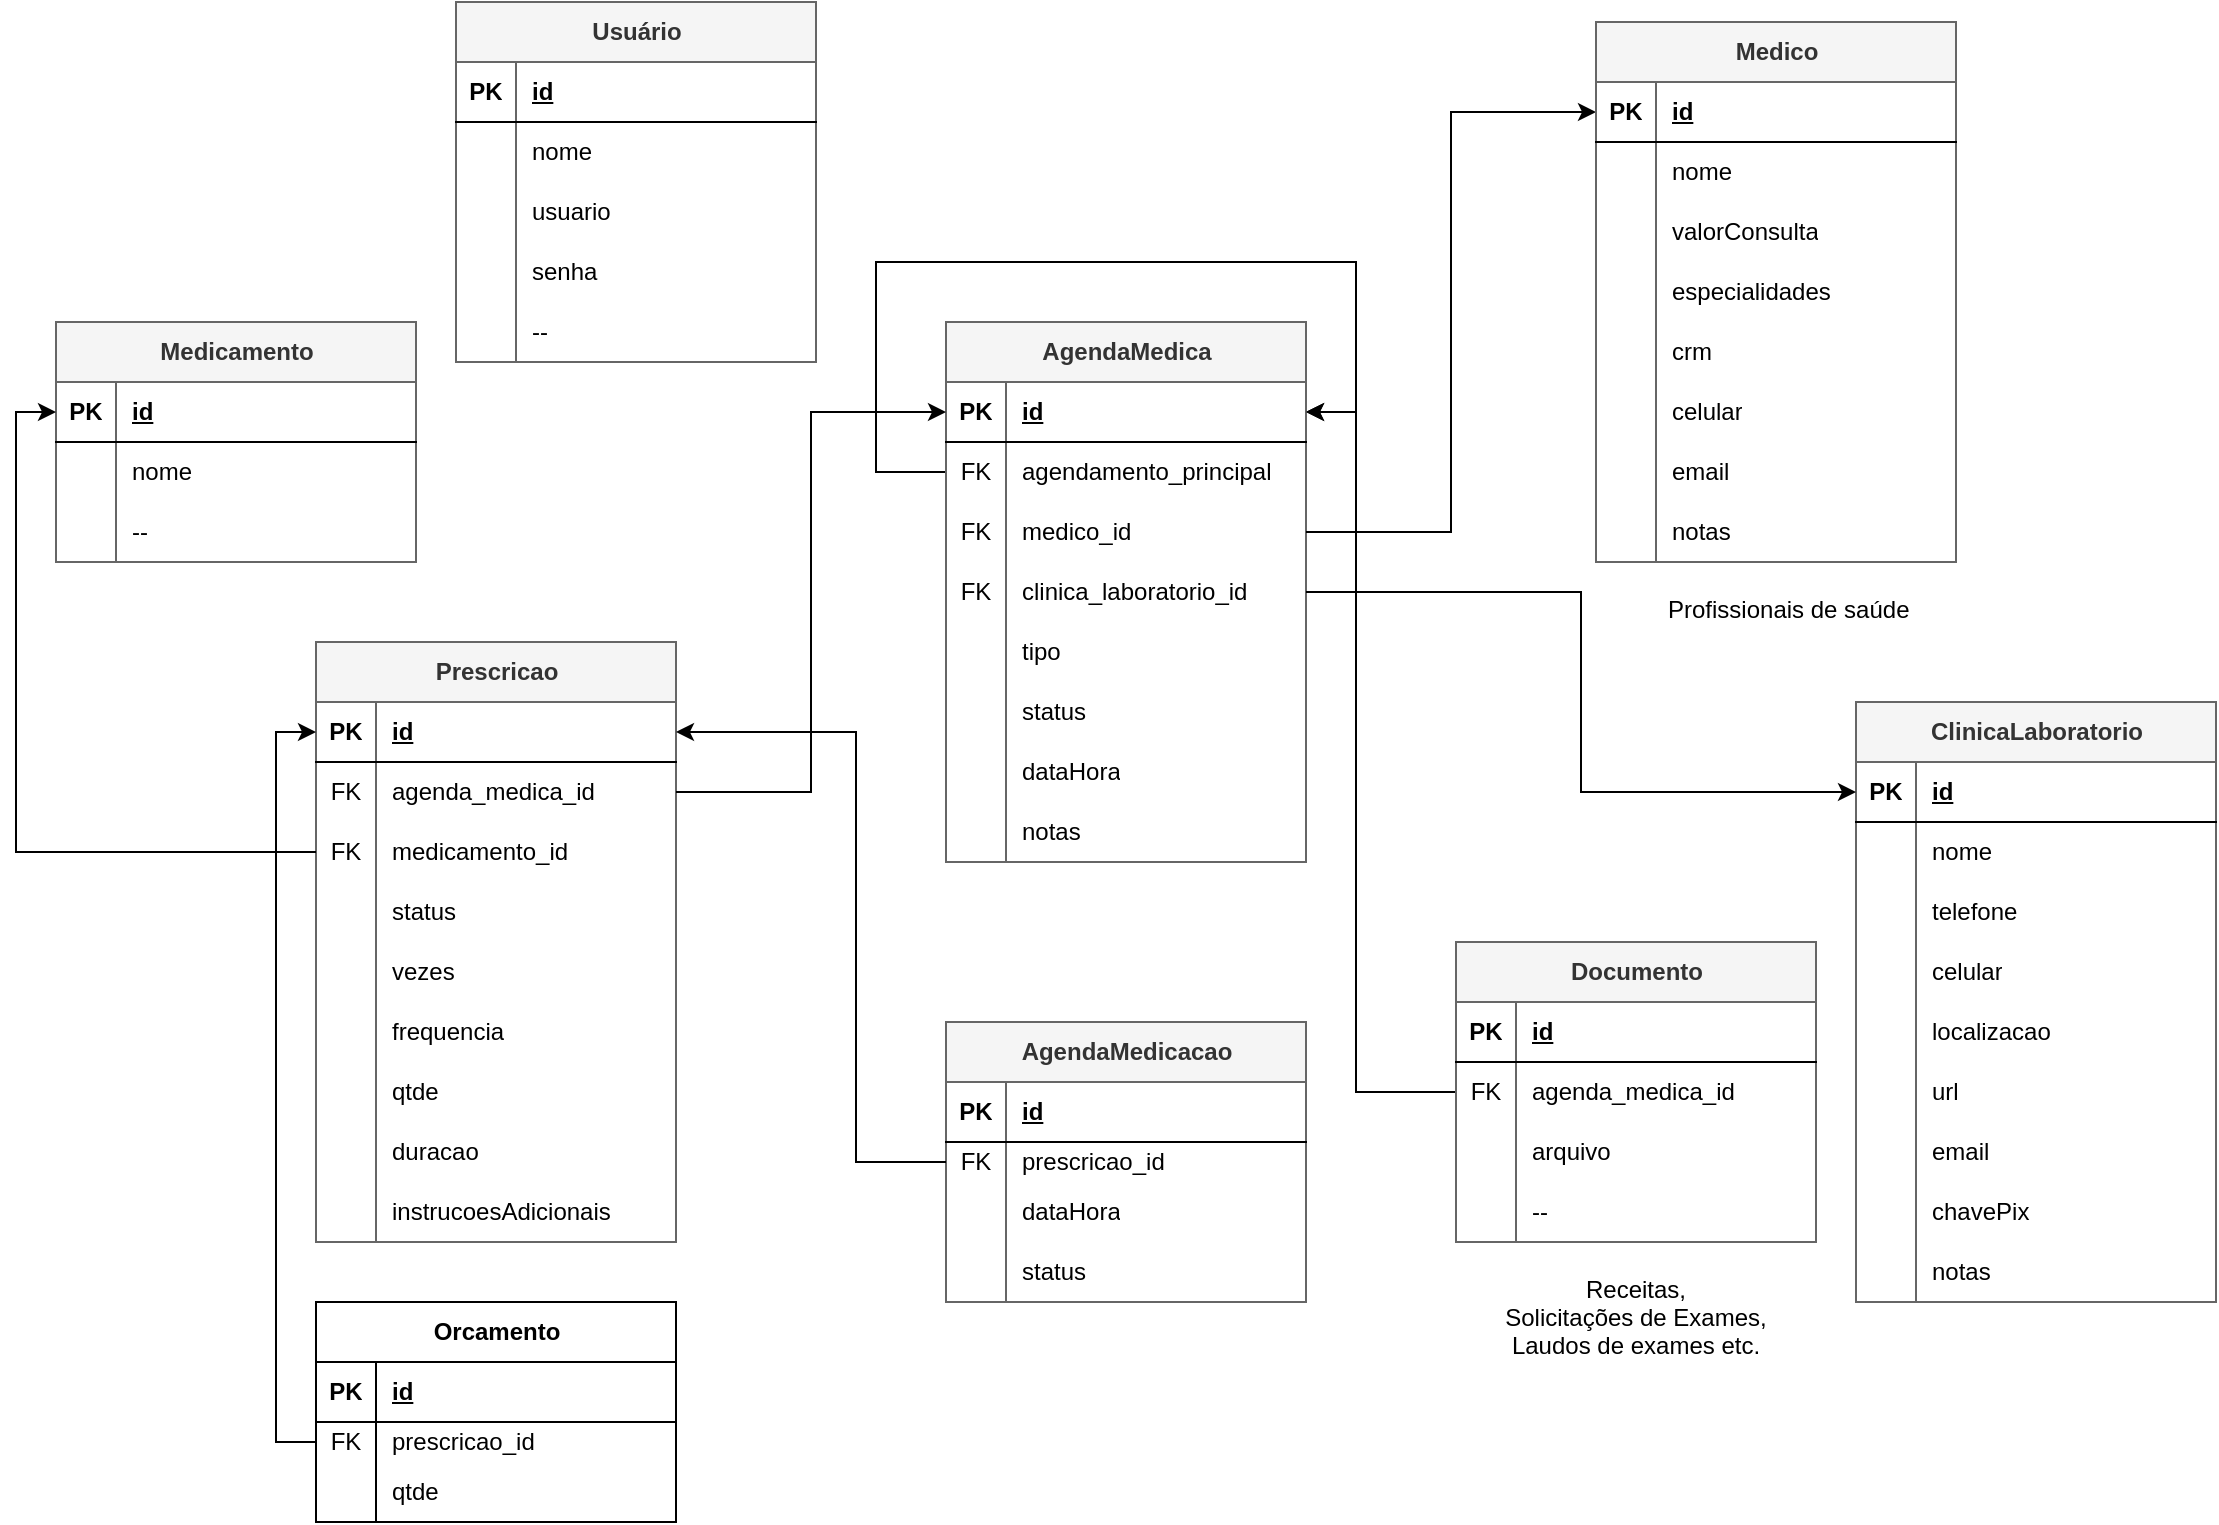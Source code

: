 <mxfile version="21.4.0" type="device">
  <diagram id="C5RBs43oDa-KdzZeNtuy" name="Page-1">
    <mxGraphModel dx="2874" dy="1664" grid="1" gridSize="10" guides="1" tooltips="1" connect="1" arrows="1" fold="1" page="1" pageScale="1" pageWidth="1169" pageHeight="827" math="0" shadow="0">
      <root>
        <mxCell id="WIyWlLk6GJQsqaUBKTNV-0" />
        <mxCell id="WIyWlLk6GJQsqaUBKTNV-1" parent="WIyWlLk6GJQsqaUBKTNV-0" />
        <mxCell id="pCKvQ9Q5wWIDIQMrcv5w-92" style="edgeStyle=orthogonalEdgeStyle;rounded=0;orthogonalLoop=1;jettySize=auto;html=1;entryX=1;entryY=0.5;entryDx=0;entryDy=0;exitX=0;exitY=0.5;exitDx=0;exitDy=0;" edge="1" parent="WIyWlLk6GJQsqaUBKTNV-1" source="pCKvQ9Q5wWIDIQMrcv5w-44" target="pCKvQ9Q5wWIDIQMrcv5w-35">
          <mxGeometry relative="1" as="geometry">
            <Array as="points">
              <mxPoint x="470" y="285" />
              <mxPoint x="470" y="180" />
              <mxPoint x="710" y="180" />
              <mxPoint x="710" y="255" />
            </Array>
          </mxGeometry>
        </mxCell>
        <mxCell id="pCKvQ9Q5wWIDIQMrcv5w-8" value="Medicamento" style="shape=table;startSize=30;container=1;collapsible=1;childLayout=tableLayout;fixedRows=1;rowLines=0;fontStyle=1;align=center;resizeLast=1;html=1;fillColor=#f5f5f5;strokeColor=#666666;swimlaneFillColor=default;fontColor=#333333;fillStyle=auto;" vertex="1" parent="WIyWlLk6GJQsqaUBKTNV-1">
          <mxGeometry x="60" y="210" width="180" height="120" as="geometry" />
        </mxCell>
        <mxCell id="pCKvQ9Q5wWIDIQMrcv5w-9" value="" style="shape=tableRow;horizontal=0;startSize=0;swimlaneHead=0;swimlaneBody=0;fillColor=none;collapsible=0;dropTarget=0;points=[[0,0.5],[1,0.5]];portConstraint=eastwest;top=0;left=0;right=0;bottom=1;" vertex="1" parent="pCKvQ9Q5wWIDIQMrcv5w-8">
          <mxGeometry y="30" width="180" height="30" as="geometry" />
        </mxCell>
        <mxCell id="pCKvQ9Q5wWIDIQMrcv5w-10" value="PK" style="shape=partialRectangle;connectable=0;fillColor=none;top=0;left=0;bottom=0;right=0;fontStyle=1;overflow=hidden;whiteSpace=wrap;html=1;" vertex="1" parent="pCKvQ9Q5wWIDIQMrcv5w-9">
          <mxGeometry width="30" height="30" as="geometry">
            <mxRectangle width="30" height="30" as="alternateBounds" />
          </mxGeometry>
        </mxCell>
        <mxCell id="pCKvQ9Q5wWIDIQMrcv5w-11" value="id" style="shape=partialRectangle;connectable=0;fillColor=none;top=0;left=0;bottom=0;right=0;align=left;spacingLeft=6;fontStyle=5;overflow=hidden;whiteSpace=wrap;html=1;" vertex="1" parent="pCKvQ9Q5wWIDIQMrcv5w-9">
          <mxGeometry x="30" width="150" height="30" as="geometry">
            <mxRectangle width="150" height="30" as="alternateBounds" />
          </mxGeometry>
        </mxCell>
        <mxCell id="pCKvQ9Q5wWIDIQMrcv5w-12" value="" style="shape=tableRow;horizontal=0;startSize=0;swimlaneHead=0;swimlaneBody=0;fillColor=none;collapsible=0;dropTarget=0;points=[[0,0.5],[1,0.5]];portConstraint=eastwest;top=0;left=0;right=0;bottom=0;" vertex="1" parent="pCKvQ9Q5wWIDIQMrcv5w-8">
          <mxGeometry y="60" width="180" height="30" as="geometry" />
        </mxCell>
        <mxCell id="pCKvQ9Q5wWIDIQMrcv5w-13" value="" style="shape=partialRectangle;connectable=0;fillColor=none;top=0;left=0;bottom=0;right=0;editable=1;overflow=hidden;whiteSpace=wrap;html=1;" vertex="1" parent="pCKvQ9Q5wWIDIQMrcv5w-12">
          <mxGeometry width="30" height="30" as="geometry">
            <mxRectangle width="30" height="30" as="alternateBounds" />
          </mxGeometry>
        </mxCell>
        <mxCell id="pCKvQ9Q5wWIDIQMrcv5w-14" value="nome" style="shape=partialRectangle;connectable=0;fillColor=none;top=0;left=0;bottom=0;right=0;align=left;spacingLeft=6;overflow=hidden;whiteSpace=wrap;html=1;" vertex="1" parent="pCKvQ9Q5wWIDIQMrcv5w-12">
          <mxGeometry x="30" width="150" height="30" as="geometry">
            <mxRectangle width="150" height="30" as="alternateBounds" />
          </mxGeometry>
        </mxCell>
        <mxCell id="pCKvQ9Q5wWIDIQMrcv5w-15" value="" style="shape=tableRow;horizontal=0;startSize=0;swimlaneHead=0;swimlaneBody=0;fillColor=none;collapsible=0;dropTarget=0;points=[[0,0.5],[1,0.5]];portConstraint=eastwest;top=0;left=0;right=0;bottom=0;" vertex="1" parent="pCKvQ9Q5wWIDIQMrcv5w-8">
          <mxGeometry y="90" width="180" height="30" as="geometry" />
        </mxCell>
        <mxCell id="pCKvQ9Q5wWIDIQMrcv5w-16" value="" style="shape=partialRectangle;connectable=0;fillColor=none;top=0;left=0;bottom=0;right=0;editable=1;overflow=hidden;whiteSpace=wrap;html=1;" vertex="1" parent="pCKvQ9Q5wWIDIQMrcv5w-15">
          <mxGeometry width="30" height="30" as="geometry">
            <mxRectangle width="30" height="30" as="alternateBounds" />
          </mxGeometry>
        </mxCell>
        <mxCell id="pCKvQ9Q5wWIDIQMrcv5w-17" value="--" style="shape=partialRectangle;connectable=0;fillColor=none;top=0;left=0;bottom=0;right=0;align=left;spacingLeft=6;overflow=hidden;whiteSpace=wrap;html=1;" vertex="1" parent="pCKvQ9Q5wWIDIQMrcv5w-15">
          <mxGeometry x="30" width="150" height="30" as="geometry">
            <mxRectangle width="150" height="30" as="alternateBounds" />
          </mxGeometry>
        </mxCell>
        <mxCell id="pCKvQ9Q5wWIDIQMrcv5w-21" value="Prescricao" style="shape=table;startSize=30;container=1;collapsible=1;childLayout=tableLayout;fixedRows=1;rowLines=0;fontStyle=1;align=center;resizeLast=1;html=1;fillColor=#f5f5f5;fontColor=#333333;strokeColor=#666666;swimlaneFillColor=default;" vertex="1" parent="WIyWlLk6GJQsqaUBKTNV-1">
          <mxGeometry x="190" y="370" width="180" height="300" as="geometry" />
        </mxCell>
        <mxCell id="pCKvQ9Q5wWIDIQMrcv5w-22" value="" style="shape=tableRow;horizontal=0;startSize=0;swimlaneHead=0;swimlaneBody=0;fillColor=none;collapsible=0;dropTarget=0;points=[[0,0.5],[1,0.5]];portConstraint=eastwest;top=0;left=0;right=0;bottom=1;" vertex="1" parent="pCKvQ9Q5wWIDIQMrcv5w-21">
          <mxGeometry y="30" width="180" height="30" as="geometry" />
        </mxCell>
        <mxCell id="pCKvQ9Q5wWIDIQMrcv5w-23" value="PK" style="shape=partialRectangle;connectable=0;fillColor=none;top=0;left=0;bottom=0;right=0;fontStyle=1;overflow=hidden;whiteSpace=wrap;html=1;" vertex="1" parent="pCKvQ9Q5wWIDIQMrcv5w-22">
          <mxGeometry width="30" height="30" as="geometry">
            <mxRectangle width="30" height="30" as="alternateBounds" />
          </mxGeometry>
        </mxCell>
        <mxCell id="pCKvQ9Q5wWIDIQMrcv5w-24" value="id" style="shape=partialRectangle;connectable=0;fillColor=none;top=0;left=0;bottom=0;right=0;align=left;spacingLeft=6;fontStyle=5;overflow=hidden;whiteSpace=wrap;html=1;" vertex="1" parent="pCKvQ9Q5wWIDIQMrcv5w-22">
          <mxGeometry x="30" width="150" height="30" as="geometry">
            <mxRectangle width="150" height="30" as="alternateBounds" />
          </mxGeometry>
        </mxCell>
        <mxCell id="pCKvQ9Q5wWIDIQMrcv5w-25" value="" style="shape=tableRow;horizontal=0;startSize=0;swimlaneHead=0;swimlaneBody=0;fillColor=none;collapsible=0;dropTarget=0;points=[[0,0.5],[1,0.5]];portConstraint=eastwest;top=0;left=0;right=0;bottom=0;" vertex="1" parent="pCKvQ9Q5wWIDIQMrcv5w-21">
          <mxGeometry y="60" width="180" height="30" as="geometry" />
        </mxCell>
        <mxCell id="pCKvQ9Q5wWIDIQMrcv5w-26" value="FK" style="shape=partialRectangle;connectable=0;fillColor=none;top=0;left=0;bottom=0;right=0;editable=1;overflow=hidden;whiteSpace=wrap;html=1;" vertex="1" parent="pCKvQ9Q5wWIDIQMrcv5w-25">
          <mxGeometry width="30" height="30" as="geometry">
            <mxRectangle width="30" height="30" as="alternateBounds" />
          </mxGeometry>
        </mxCell>
        <mxCell id="pCKvQ9Q5wWIDIQMrcv5w-27" value="agenda_medica_id" style="shape=partialRectangle;connectable=0;fillColor=none;top=0;left=0;bottom=0;right=0;align=left;spacingLeft=6;overflow=hidden;whiteSpace=wrap;html=1;" vertex="1" parent="pCKvQ9Q5wWIDIQMrcv5w-25">
          <mxGeometry x="30" width="150" height="30" as="geometry">
            <mxRectangle width="150" height="30" as="alternateBounds" />
          </mxGeometry>
        </mxCell>
        <mxCell id="pCKvQ9Q5wWIDIQMrcv5w-28" value="" style="shape=tableRow;horizontal=0;startSize=0;swimlaneHead=0;swimlaneBody=0;fillColor=none;collapsible=0;dropTarget=0;points=[[0,0.5],[1,0.5]];portConstraint=eastwest;top=0;left=0;right=0;bottom=0;" vertex="1" parent="pCKvQ9Q5wWIDIQMrcv5w-21">
          <mxGeometry y="90" width="180" height="30" as="geometry" />
        </mxCell>
        <mxCell id="pCKvQ9Q5wWIDIQMrcv5w-29" value="FK" style="shape=partialRectangle;connectable=0;fillColor=none;top=0;left=0;bottom=0;right=0;editable=1;overflow=hidden;whiteSpace=wrap;html=1;" vertex="1" parent="pCKvQ9Q5wWIDIQMrcv5w-28">
          <mxGeometry width="30" height="30" as="geometry">
            <mxRectangle width="30" height="30" as="alternateBounds" />
          </mxGeometry>
        </mxCell>
        <mxCell id="pCKvQ9Q5wWIDIQMrcv5w-30" value="medicamento_id" style="shape=partialRectangle;connectable=0;fillColor=none;top=0;left=0;bottom=0;right=0;align=left;spacingLeft=6;overflow=hidden;whiteSpace=wrap;html=1;" vertex="1" parent="pCKvQ9Q5wWIDIQMrcv5w-28">
          <mxGeometry x="30" width="150" height="30" as="geometry">
            <mxRectangle width="150" height="30" as="alternateBounds" />
          </mxGeometry>
        </mxCell>
        <mxCell id="pCKvQ9Q5wWIDIQMrcv5w-31" value="" style="shape=tableRow;horizontal=0;startSize=0;swimlaneHead=0;swimlaneBody=0;fillColor=none;collapsible=0;dropTarget=0;points=[[0,0.5],[1,0.5]];portConstraint=eastwest;top=0;left=0;right=0;bottom=0;" vertex="1" parent="pCKvQ9Q5wWIDIQMrcv5w-21">
          <mxGeometry y="120" width="180" height="30" as="geometry" />
        </mxCell>
        <mxCell id="pCKvQ9Q5wWIDIQMrcv5w-32" value="" style="shape=partialRectangle;connectable=0;fillColor=none;top=0;left=0;bottom=0;right=0;editable=1;overflow=hidden;whiteSpace=wrap;html=1;" vertex="1" parent="pCKvQ9Q5wWIDIQMrcv5w-31">
          <mxGeometry width="30" height="30" as="geometry">
            <mxRectangle width="30" height="30" as="alternateBounds" />
          </mxGeometry>
        </mxCell>
        <mxCell id="pCKvQ9Q5wWIDIQMrcv5w-33" value="status" style="shape=partialRectangle;connectable=0;fillColor=none;top=0;left=0;bottom=0;right=0;align=left;spacingLeft=6;overflow=hidden;whiteSpace=wrap;html=1;" vertex="1" parent="pCKvQ9Q5wWIDIQMrcv5w-31">
          <mxGeometry x="30" width="150" height="30" as="geometry">
            <mxRectangle width="150" height="30" as="alternateBounds" />
          </mxGeometry>
        </mxCell>
        <mxCell id="pCKvQ9Q5wWIDIQMrcv5w-146" value="" style="shape=tableRow;horizontal=0;startSize=0;swimlaneHead=0;swimlaneBody=0;fillColor=none;collapsible=0;dropTarget=0;points=[[0,0.5],[1,0.5]];portConstraint=eastwest;top=0;left=0;right=0;bottom=0;" vertex="1" parent="pCKvQ9Q5wWIDIQMrcv5w-21">
          <mxGeometry y="150" width="180" height="30" as="geometry" />
        </mxCell>
        <mxCell id="pCKvQ9Q5wWIDIQMrcv5w-147" value="" style="shape=partialRectangle;connectable=0;fillColor=none;top=0;left=0;bottom=0;right=0;editable=1;overflow=hidden;whiteSpace=wrap;html=1;" vertex="1" parent="pCKvQ9Q5wWIDIQMrcv5w-146">
          <mxGeometry width="30" height="30" as="geometry">
            <mxRectangle width="30" height="30" as="alternateBounds" />
          </mxGeometry>
        </mxCell>
        <mxCell id="pCKvQ9Q5wWIDIQMrcv5w-148" value="vezes" style="shape=partialRectangle;connectable=0;fillColor=none;top=0;left=0;bottom=0;right=0;align=left;spacingLeft=6;overflow=hidden;whiteSpace=wrap;html=1;" vertex="1" parent="pCKvQ9Q5wWIDIQMrcv5w-146">
          <mxGeometry x="30" width="150" height="30" as="geometry">
            <mxRectangle width="150" height="30" as="alternateBounds" />
          </mxGeometry>
        </mxCell>
        <mxCell id="pCKvQ9Q5wWIDIQMrcv5w-149" value="" style="shape=tableRow;horizontal=0;startSize=0;swimlaneHead=0;swimlaneBody=0;fillColor=none;collapsible=0;dropTarget=0;points=[[0,0.5],[1,0.5]];portConstraint=eastwest;top=0;left=0;right=0;bottom=0;" vertex="1" parent="pCKvQ9Q5wWIDIQMrcv5w-21">
          <mxGeometry y="180" width="180" height="30" as="geometry" />
        </mxCell>
        <mxCell id="pCKvQ9Q5wWIDIQMrcv5w-150" value="" style="shape=partialRectangle;connectable=0;fillColor=none;top=0;left=0;bottom=0;right=0;editable=1;overflow=hidden;whiteSpace=wrap;html=1;" vertex="1" parent="pCKvQ9Q5wWIDIQMrcv5w-149">
          <mxGeometry width="30" height="30" as="geometry">
            <mxRectangle width="30" height="30" as="alternateBounds" />
          </mxGeometry>
        </mxCell>
        <mxCell id="pCKvQ9Q5wWIDIQMrcv5w-151" value="frequencia" style="shape=partialRectangle;connectable=0;fillColor=none;top=0;left=0;bottom=0;right=0;align=left;spacingLeft=6;overflow=hidden;whiteSpace=wrap;html=1;" vertex="1" parent="pCKvQ9Q5wWIDIQMrcv5w-149">
          <mxGeometry x="30" width="150" height="30" as="geometry">
            <mxRectangle width="150" height="30" as="alternateBounds" />
          </mxGeometry>
        </mxCell>
        <mxCell id="pCKvQ9Q5wWIDIQMrcv5w-152" value="" style="shape=tableRow;horizontal=0;startSize=0;swimlaneHead=0;swimlaneBody=0;fillColor=none;collapsible=0;dropTarget=0;points=[[0,0.5],[1,0.5]];portConstraint=eastwest;top=0;left=0;right=0;bottom=0;" vertex="1" parent="pCKvQ9Q5wWIDIQMrcv5w-21">
          <mxGeometry y="210" width="180" height="30" as="geometry" />
        </mxCell>
        <mxCell id="pCKvQ9Q5wWIDIQMrcv5w-153" value="" style="shape=partialRectangle;connectable=0;fillColor=none;top=0;left=0;bottom=0;right=0;editable=1;overflow=hidden;whiteSpace=wrap;html=1;" vertex="1" parent="pCKvQ9Q5wWIDIQMrcv5w-152">
          <mxGeometry width="30" height="30" as="geometry">
            <mxRectangle width="30" height="30" as="alternateBounds" />
          </mxGeometry>
        </mxCell>
        <mxCell id="pCKvQ9Q5wWIDIQMrcv5w-154" value="qtde" style="shape=partialRectangle;connectable=0;fillColor=none;top=0;left=0;bottom=0;right=0;align=left;spacingLeft=6;overflow=hidden;whiteSpace=wrap;html=1;" vertex="1" parent="pCKvQ9Q5wWIDIQMrcv5w-152">
          <mxGeometry x="30" width="150" height="30" as="geometry">
            <mxRectangle width="150" height="30" as="alternateBounds" />
          </mxGeometry>
        </mxCell>
        <mxCell id="pCKvQ9Q5wWIDIQMrcv5w-155" value="" style="shape=tableRow;horizontal=0;startSize=0;swimlaneHead=0;swimlaneBody=0;fillColor=none;collapsible=0;dropTarget=0;points=[[0,0.5],[1,0.5]];portConstraint=eastwest;top=0;left=0;right=0;bottom=0;" vertex="1" parent="pCKvQ9Q5wWIDIQMrcv5w-21">
          <mxGeometry y="240" width="180" height="30" as="geometry" />
        </mxCell>
        <mxCell id="pCKvQ9Q5wWIDIQMrcv5w-156" value="" style="shape=partialRectangle;connectable=0;fillColor=none;top=0;left=0;bottom=0;right=0;editable=1;overflow=hidden;whiteSpace=wrap;html=1;" vertex="1" parent="pCKvQ9Q5wWIDIQMrcv5w-155">
          <mxGeometry width="30" height="30" as="geometry">
            <mxRectangle width="30" height="30" as="alternateBounds" />
          </mxGeometry>
        </mxCell>
        <mxCell id="pCKvQ9Q5wWIDIQMrcv5w-157" value="duracao" style="shape=partialRectangle;connectable=0;fillColor=none;top=0;left=0;bottom=0;right=0;align=left;spacingLeft=6;overflow=hidden;whiteSpace=wrap;html=1;" vertex="1" parent="pCKvQ9Q5wWIDIQMrcv5w-155">
          <mxGeometry x="30" width="150" height="30" as="geometry">
            <mxRectangle width="150" height="30" as="alternateBounds" />
          </mxGeometry>
        </mxCell>
        <mxCell id="pCKvQ9Q5wWIDIQMrcv5w-158" value="" style="shape=tableRow;horizontal=0;startSize=0;swimlaneHead=0;swimlaneBody=0;fillColor=none;collapsible=0;dropTarget=0;points=[[0,0.5],[1,0.5]];portConstraint=eastwest;top=0;left=0;right=0;bottom=0;" vertex="1" parent="pCKvQ9Q5wWIDIQMrcv5w-21">
          <mxGeometry y="270" width="180" height="30" as="geometry" />
        </mxCell>
        <mxCell id="pCKvQ9Q5wWIDIQMrcv5w-159" value="" style="shape=partialRectangle;connectable=0;fillColor=none;top=0;left=0;bottom=0;right=0;editable=1;overflow=hidden;whiteSpace=wrap;html=1;" vertex="1" parent="pCKvQ9Q5wWIDIQMrcv5w-158">
          <mxGeometry width="30" height="30" as="geometry">
            <mxRectangle width="30" height="30" as="alternateBounds" />
          </mxGeometry>
        </mxCell>
        <mxCell id="pCKvQ9Q5wWIDIQMrcv5w-160" value="instrucoesAdicionais" style="shape=partialRectangle;connectable=0;fillColor=none;top=0;left=0;bottom=0;right=0;align=left;spacingLeft=6;overflow=hidden;whiteSpace=wrap;html=1;" vertex="1" parent="pCKvQ9Q5wWIDIQMrcv5w-158">
          <mxGeometry x="30" width="150" height="30" as="geometry">
            <mxRectangle width="150" height="30" as="alternateBounds" />
          </mxGeometry>
        </mxCell>
        <mxCell id="pCKvQ9Q5wWIDIQMrcv5w-34" value="AgendaMedica" style="shape=table;startSize=30;container=1;collapsible=1;childLayout=tableLayout;fixedRows=1;rowLines=0;fontStyle=1;align=center;resizeLast=1;html=1;fillColor=#f5f5f5;fontColor=#333333;strokeColor=#666666;swimlaneFillColor=default;" vertex="1" parent="WIyWlLk6GJQsqaUBKTNV-1">
          <mxGeometry x="505" y="210" width="180" height="270" as="geometry" />
        </mxCell>
        <mxCell id="pCKvQ9Q5wWIDIQMrcv5w-35" value="" style="shape=tableRow;horizontal=0;startSize=0;swimlaneHead=0;swimlaneBody=0;fillColor=none;collapsible=0;dropTarget=0;points=[[0,0.5],[1,0.5]];portConstraint=eastwest;top=0;left=0;right=0;bottom=1;" vertex="1" parent="pCKvQ9Q5wWIDIQMrcv5w-34">
          <mxGeometry y="30" width="180" height="30" as="geometry" />
        </mxCell>
        <mxCell id="pCKvQ9Q5wWIDIQMrcv5w-36" value="PK" style="shape=partialRectangle;connectable=0;fillColor=none;top=0;left=0;bottom=0;right=0;fontStyle=1;overflow=hidden;whiteSpace=wrap;html=1;" vertex="1" parent="pCKvQ9Q5wWIDIQMrcv5w-35">
          <mxGeometry width="30" height="30" as="geometry">
            <mxRectangle width="30" height="30" as="alternateBounds" />
          </mxGeometry>
        </mxCell>
        <mxCell id="pCKvQ9Q5wWIDIQMrcv5w-37" value="id" style="shape=partialRectangle;connectable=0;fillColor=none;top=0;left=0;bottom=0;right=0;align=left;spacingLeft=6;fontStyle=5;overflow=hidden;whiteSpace=wrap;html=1;" vertex="1" parent="pCKvQ9Q5wWIDIQMrcv5w-35">
          <mxGeometry x="30" width="150" height="30" as="geometry">
            <mxRectangle width="150" height="30" as="alternateBounds" />
          </mxGeometry>
        </mxCell>
        <mxCell id="pCKvQ9Q5wWIDIQMrcv5w-44" value="" style="shape=tableRow;horizontal=0;startSize=0;swimlaneHead=0;swimlaneBody=0;fillColor=none;collapsible=0;dropTarget=0;points=[[0,0.5],[1,0.5]];portConstraint=eastwest;top=0;left=0;right=0;bottom=0;" vertex="1" parent="pCKvQ9Q5wWIDIQMrcv5w-34">
          <mxGeometry y="60" width="180" height="30" as="geometry" />
        </mxCell>
        <mxCell id="pCKvQ9Q5wWIDIQMrcv5w-45" value="FK" style="shape=partialRectangle;connectable=0;fillColor=none;top=0;left=0;bottom=0;right=0;editable=1;overflow=hidden;whiteSpace=wrap;html=1;" vertex="1" parent="pCKvQ9Q5wWIDIQMrcv5w-44">
          <mxGeometry width="30" height="30" as="geometry">
            <mxRectangle width="30" height="30" as="alternateBounds" />
          </mxGeometry>
        </mxCell>
        <mxCell id="pCKvQ9Q5wWIDIQMrcv5w-46" value="agendamento_principal" style="shape=partialRectangle;connectable=0;fillColor=none;top=0;left=0;bottom=0;right=0;align=left;spacingLeft=6;overflow=hidden;whiteSpace=wrap;html=1;" vertex="1" parent="pCKvQ9Q5wWIDIQMrcv5w-44">
          <mxGeometry x="30" width="150" height="30" as="geometry">
            <mxRectangle width="150" height="30" as="alternateBounds" />
          </mxGeometry>
        </mxCell>
        <mxCell id="pCKvQ9Q5wWIDIQMrcv5w-38" value="" style="shape=tableRow;horizontal=0;startSize=0;swimlaneHead=0;swimlaneBody=0;fillColor=none;collapsible=0;dropTarget=0;points=[[0,0.5],[1,0.5]];portConstraint=eastwest;top=0;left=0;right=0;bottom=0;" vertex="1" parent="pCKvQ9Q5wWIDIQMrcv5w-34">
          <mxGeometry y="90" width="180" height="30" as="geometry" />
        </mxCell>
        <mxCell id="pCKvQ9Q5wWIDIQMrcv5w-39" value="FK" style="shape=partialRectangle;connectable=0;fillColor=none;top=0;left=0;bottom=0;right=0;editable=1;overflow=hidden;whiteSpace=wrap;html=1;" vertex="1" parent="pCKvQ9Q5wWIDIQMrcv5w-38">
          <mxGeometry width="30" height="30" as="geometry">
            <mxRectangle width="30" height="30" as="alternateBounds" />
          </mxGeometry>
        </mxCell>
        <mxCell id="pCKvQ9Q5wWIDIQMrcv5w-40" value="medico_id" style="shape=partialRectangle;connectable=0;fillColor=none;top=0;left=0;bottom=0;right=0;align=left;spacingLeft=6;overflow=hidden;whiteSpace=wrap;html=1;" vertex="1" parent="pCKvQ9Q5wWIDIQMrcv5w-38">
          <mxGeometry x="30" width="150" height="30" as="geometry">
            <mxRectangle width="150" height="30" as="alternateBounds" />
          </mxGeometry>
        </mxCell>
        <mxCell id="pCKvQ9Q5wWIDIQMrcv5w-41" value="" style="shape=tableRow;horizontal=0;startSize=0;swimlaneHead=0;swimlaneBody=0;fillColor=none;collapsible=0;dropTarget=0;points=[[0,0.5],[1,0.5]];portConstraint=eastwest;top=0;left=0;right=0;bottom=0;" vertex="1" parent="pCKvQ9Q5wWIDIQMrcv5w-34">
          <mxGeometry y="120" width="180" height="30" as="geometry" />
        </mxCell>
        <mxCell id="pCKvQ9Q5wWIDIQMrcv5w-42" value="FK" style="shape=partialRectangle;connectable=0;fillColor=none;top=0;left=0;bottom=0;right=0;editable=1;overflow=hidden;whiteSpace=wrap;html=1;" vertex="1" parent="pCKvQ9Q5wWIDIQMrcv5w-41">
          <mxGeometry width="30" height="30" as="geometry">
            <mxRectangle width="30" height="30" as="alternateBounds" />
          </mxGeometry>
        </mxCell>
        <mxCell id="pCKvQ9Q5wWIDIQMrcv5w-43" value="clinica_laboratorio_id" style="shape=partialRectangle;connectable=0;fillColor=none;top=0;left=0;bottom=0;right=0;align=left;spacingLeft=6;overflow=hidden;whiteSpace=wrap;html=1;" vertex="1" parent="pCKvQ9Q5wWIDIQMrcv5w-41">
          <mxGeometry x="30" width="150" height="30" as="geometry">
            <mxRectangle width="150" height="30" as="alternateBounds" />
          </mxGeometry>
        </mxCell>
        <mxCell id="pCKvQ9Q5wWIDIQMrcv5w-134" value="" style="shape=tableRow;horizontal=0;startSize=0;swimlaneHead=0;swimlaneBody=0;fillColor=none;collapsible=0;dropTarget=0;points=[[0,0.5],[1,0.5]];portConstraint=eastwest;top=0;left=0;right=0;bottom=0;" vertex="1" parent="pCKvQ9Q5wWIDIQMrcv5w-34">
          <mxGeometry y="150" width="180" height="30" as="geometry" />
        </mxCell>
        <mxCell id="pCKvQ9Q5wWIDIQMrcv5w-135" value="" style="shape=partialRectangle;connectable=0;fillColor=none;top=0;left=0;bottom=0;right=0;editable=1;overflow=hidden;whiteSpace=wrap;html=1;" vertex="1" parent="pCKvQ9Q5wWIDIQMrcv5w-134">
          <mxGeometry width="30" height="30" as="geometry">
            <mxRectangle width="30" height="30" as="alternateBounds" />
          </mxGeometry>
        </mxCell>
        <mxCell id="pCKvQ9Q5wWIDIQMrcv5w-136" value="tipo" style="shape=partialRectangle;connectable=0;fillColor=none;top=0;left=0;bottom=0;right=0;align=left;spacingLeft=6;overflow=hidden;whiteSpace=wrap;html=1;" vertex="1" parent="pCKvQ9Q5wWIDIQMrcv5w-134">
          <mxGeometry x="30" width="150" height="30" as="geometry">
            <mxRectangle width="150" height="30" as="alternateBounds" />
          </mxGeometry>
        </mxCell>
        <mxCell id="pCKvQ9Q5wWIDIQMrcv5w-137" value="" style="shape=tableRow;horizontal=0;startSize=0;swimlaneHead=0;swimlaneBody=0;fillColor=none;collapsible=0;dropTarget=0;points=[[0,0.5],[1,0.5]];portConstraint=eastwest;top=0;left=0;right=0;bottom=0;" vertex="1" parent="pCKvQ9Q5wWIDIQMrcv5w-34">
          <mxGeometry y="180" width="180" height="30" as="geometry" />
        </mxCell>
        <mxCell id="pCKvQ9Q5wWIDIQMrcv5w-138" value="" style="shape=partialRectangle;connectable=0;fillColor=none;top=0;left=0;bottom=0;right=0;editable=1;overflow=hidden;whiteSpace=wrap;html=1;" vertex="1" parent="pCKvQ9Q5wWIDIQMrcv5w-137">
          <mxGeometry width="30" height="30" as="geometry">
            <mxRectangle width="30" height="30" as="alternateBounds" />
          </mxGeometry>
        </mxCell>
        <mxCell id="pCKvQ9Q5wWIDIQMrcv5w-139" value="status" style="shape=partialRectangle;connectable=0;fillColor=none;top=0;left=0;bottom=0;right=0;align=left;spacingLeft=6;overflow=hidden;whiteSpace=wrap;html=1;" vertex="1" parent="pCKvQ9Q5wWIDIQMrcv5w-137">
          <mxGeometry x="30" width="150" height="30" as="geometry">
            <mxRectangle width="150" height="30" as="alternateBounds" />
          </mxGeometry>
        </mxCell>
        <mxCell id="pCKvQ9Q5wWIDIQMrcv5w-140" value="" style="shape=tableRow;horizontal=0;startSize=0;swimlaneHead=0;swimlaneBody=0;fillColor=none;collapsible=0;dropTarget=0;points=[[0,0.5],[1,0.5]];portConstraint=eastwest;top=0;left=0;right=0;bottom=0;" vertex="1" parent="pCKvQ9Q5wWIDIQMrcv5w-34">
          <mxGeometry y="210" width="180" height="30" as="geometry" />
        </mxCell>
        <mxCell id="pCKvQ9Q5wWIDIQMrcv5w-141" value="" style="shape=partialRectangle;connectable=0;fillColor=none;top=0;left=0;bottom=0;right=0;editable=1;overflow=hidden;whiteSpace=wrap;html=1;" vertex="1" parent="pCKvQ9Q5wWIDIQMrcv5w-140">
          <mxGeometry width="30" height="30" as="geometry">
            <mxRectangle width="30" height="30" as="alternateBounds" />
          </mxGeometry>
        </mxCell>
        <mxCell id="pCKvQ9Q5wWIDIQMrcv5w-142" value="dataHora" style="shape=partialRectangle;connectable=0;fillColor=none;top=0;left=0;bottom=0;right=0;align=left;spacingLeft=6;overflow=hidden;whiteSpace=wrap;html=1;" vertex="1" parent="pCKvQ9Q5wWIDIQMrcv5w-140">
          <mxGeometry x="30" width="150" height="30" as="geometry">
            <mxRectangle width="150" height="30" as="alternateBounds" />
          </mxGeometry>
        </mxCell>
        <mxCell id="pCKvQ9Q5wWIDIQMrcv5w-143" value="" style="shape=tableRow;horizontal=0;startSize=0;swimlaneHead=0;swimlaneBody=0;fillColor=none;collapsible=0;dropTarget=0;points=[[0,0.5],[1,0.5]];portConstraint=eastwest;top=0;left=0;right=0;bottom=0;" vertex="1" parent="pCKvQ9Q5wWIDIQMrcv5w-34">
          <mxGeometry y="240" width="180" height="30" as="geometry" />
        </mxCell>
        <mxCell id="pCKvQ9Q5wWIDIQMrcv5w-144" value="" style="shape=partialRectangle;connectable=0;fillColor=none;top=0;left=0;bottom=0;right=0;editable=1;overflow=hidden;whiteSpace=wrap;html=1;" vertex="1" parent="pCKvQ9Q5wWIDIQMrcv5w-143">
          <mxGeometry width="30" height="30" as="geometry">
            <mxRectangle width="30" height="30" as="alternateBounds" />
          </mxGeometry>
        </mxCell>
        <mxCell id="pCKvQ9Q5wWIDIQMrcv5w-145" value="notas" style="shape=partialRectangle;connectable=0;fillColor=none;top=0;left=0;bottom=0;right=0;align=left;spacingLeft=6;overflow=hidden;whiteSpace=wrap;html=1;" vertex="1" parent="pCKvQ9Q5wWIDIQMrcv5w-143">
          <mxGeometry x="30" width="150" height="30" as="geometry">
            <mxRectangle width="150" height="30" as="alternateBounds" />
          </mxGeometry>
        </mxCell>
        <mxCell id="pCKvQ9Q5wWIDIQMrcv5w-47" value="AgendaMedicacao" style="shape=table;startSize=30;container=1;collapsible=1;childLayout=tableLayout;fixedRows=1;rowLines=0;fontStyle=1;align=center;resizeLast=1;html=1;fillColor=#f5f5f5;fontColor=#333333;strokeColor=#666666;swimlaneFillColor=default;" vertex="1" parent="WIyWlLk6GJQsqaUBKTNV-1">
          <mxGeometry x="505" y="560" width="180" height="140" as="geometry" />
        </mxCell>
        <mxCell id="pCKvQ9Q5wWIDIQMrcv5w-48" value="" style="shape=tableRow;horizontal=0;startSize=0;swimlaneHead=0;swimlaneBody=0;fillColor=none;collapsible=0;dropTarget=0;points=[[0,0.5],[1,0.5]];portConstraint=eastwest;top=0;left=0;right=0;bottom=1;" vertex="1" parent="pCKvQ9Q5wWIDIQMrcv5w-47">
          <mxGeometry y="30" width="180" height="30" as="geometry" />
        </mxCell>
        <mxCell id="pCKvQ9Q5wWIDIQMrcv5w-49" value="PK" style="shape=partialRectangle;connectable=0;fillColor=none;top=0;left=0;bottom=0;right=0;fontStyle=1;overflow=hidden;whiteSpace=wrap;html=1;" vertex="1" parent="pCKvQ9Q5wWIDIQMrcv5w-48">
          <mxGeometry width="30" height="30" as="geometry">
            <mxRectangle width="30" height="30" as="alternateBounds" />
          </mxGeometry>
        </mxCell>
        <mxCell id="pCKvQ9Q5wWIDIQMrcv5w-50" value="id" style="shape=partialRectangle;connectable=0;fillColor=none;top=0;left=0;bottom=0;right=0;align=left;spacingLeft=6;fontStyle=5;overflow=hidden;whiteSpace=wrap;html=1;" vertex="1" parent="pCKvQ9Q5wWIDIQMrcv5w-48">
          <mxGeometry x="30" width="150" height="30" as="geometry">
            <mxRectangle width="150" height="30" as="alternateBounds" />
          </mxGeometry>
        </mxCell>
        <mxCell id="pCKvQ9Q5wWIDIQMrcv5w-54" value="" style="shape=tableRow;horizontal=0;startSize=0;swimlaneHead=0;swimlaneBody=0;fillColor=none;collapsible=0;dropTarget=0;points=[[0,0.5],[1,0.5]];portConstraint=eastwest;top=0;left=0;right=0;bottom=0;" vertex="1" parent="pCKvQ9Q5wWIDIQMrcv5w-47">
          <mxGeometry y="60" width="180" height="20" as="geometry" />
        </mxCell>
        <mxCell id="pCKvQ9Q5wWIDIQMrcv5w-55" value="FK" style="shape=partialRectangle;connectable=0;fillColor=none;top=0;left=0;bottom=0;right=0;editable=1;overflow=hidden;whiteSpace=wrap;html=1;" vertex="1" parent="pCKvQ9Q5wWIDIQMrcv5w-54">
          <mxGeometry width="30" height="20" as="geometry">
            <mxRectangle width="30" height="20" as="alternateBounds" />
          </mxGeometry>
        </mxCell>
        <mxCell id="pCKvQ9Q5wWIDIQMrcv5w-56" value="prescricao_id" style="shape=partialRectangle;connectable=0;fillColor=none;top=0;left=0;bottom=0;right=0;align=left;spacingLeft=6;overflow=hidden;whiteSpace=wrap;html=1;" vertex="1" parent="pCKvQ9Q5wWIDIQMrcv5w-54">
          <mxGeometry x="30" width="150" height="20" as="geometry">
            <mxRectangle width="150" height="20" as="alternateBounds" />
          </mxGeometry>
        </mxCell>
        <mxCell id="pCKvQ9Q5wWIDIQMrcv5w-51" value="" style="shape=tableRow;horizontal=0;startSize=0;swimlaneHead=0;swimlaneBody=0;fillColor=none;collapsible=0;dropTarget=0;points=[[0,0.5],[1,0.5]];portConstraint=eastwest;top=0;left=0;right=0;bottom=0;" vertex="1" parent="pCKvQ9Q5wWIDIQMrcv5w-47">
          <mxGeometry y="80" width="180" height="30" as="geometry" />
        </mxCell>
        <mxCell id="pCKvQ9Q5wWIDIQMrcv5w-52" value="" style="shape=partialRectangle;connectable=0;fillColor=none;top=0;left=0;bottom=0;right=0;editable=1;overflow=hidden;whiteSpace=wrap;html=1;" vertex="1" parent="pCKvQ9Q5wWIDIQMrcv5w-51">
          <mxGeometry width="30" height="30" as="geometry">
            <mxRectangle width="30" height="30" as="alternateBounds" />
          </mxGeometry>
        </mxCell>
        <mxCell id="pCKvQ9Q5wWIDIQMrcv5w-53" value="dataHora" style="shape=partialRectangle;connectable=0;fillColor=none;top=0;left=0;bottom=0;right=0;align=left;spacingLeft=6;overflow=hidden;whiteSpace=wrap;html=1;" vertex="1" parent="pCKvQ9Q5wWIDIQMrcv5w-51">
          <mxGeometry x="30" width="150" height="30" as="geometry">
            <mxRectangle width="150" height="30" as="alternateBounds" />
          </mxGeometry>
        </mxCell>
        <mxCell id="pCKvQ9Q5wWIDIQMrcv5w-57" value="" style="shape=tableRow;horizontal=0;startSize=0;swimlaneHead=0;swimlaneBody=0;fillColor=none;collapsible=0;dropTarget=0;points=[[0,0.5],[1,0.5]];portConstraint=eastwest;top=0;left=0;right=0;bottom=0;" vertex="1" parent="pCKvQ9Q5wWIDIQMrcv5w-47">
          <mxGeometry y="110" width="180" height="30" as="geometry" />
        </mxCell>
        <mxCell id="pCKvQ9Q5wWIDIQMrcv5w-58" value="" style="shape=partialRectangle;connectable=0;fillColor=none;top=0;left=0;bottom=0;right=0;editable=1;overflow=hidden;whiteSpace=wrap;html=1;" vertex="1" parent="pCKvQ9Q5wWIDIQMrcv5w-57">
          <mxGeometry width="30" height="30" as="geometry">
            <mxRectangle width="30" height="30" as="alternateBounds" />
          </mxGeometry>
        </mxCell>
        <mxCell id="pCKvQ9Q5wWIDIQMrcv5w-59" value="status" style="shape=partialRectangle;connectable=0;fillColor=none;top=0;left=0;bottom=0;right=0;align=left;spacingLeft=6;overflow=hidden;whiteSpace=wrap;html=1;" vertex="1" parent="pCKvQ9Q5wWIDIQMrcv5w-57">
          <mxGeometry x="30" width="150" height="30" as="geometry">
            <mxRectangle width="150" height="30" as="alternateBounds" />
          </mxGeometry>
        </mxCell>
        <mxCell id="pCKvQ9Q5wWIDIQMrcv5w-60" style="edgeStyle=orthogonalEdgeStyle;rounded=0;orthogonalLoop=1;jettySize=auto;html=1;entryX=0;entryY=0.5;entryDx=0;entryDy=0;" edge="1" parent="WIyWlLk6GJQsqaUBKTNV-1" source="pCKvQ9Q5wWIDIQMrcv5w-25" target="pCKvQ9Q5wWIDIQMrcv5w-35">
          <mxGeometry relative="1" as="geometry" />
        </mxCell>
        <mxCell id="pCKvQ9Q5wWIDIQMrcv5w-61" style="edgeStyle=orthogonalEdgeStyle;rounded=0;orthogonalLoop=1;jettySize=auto;html=1;entryX=0;entryY=0.5;entryDx=0;entryDy=0;" edge="1" parent="WIyWlLk6GJQsqaUBKTNV-1" source="pCKvQ9Q5wWIDIQMrcv5w-28" target="pCKvQ9Q5wWIDIQMrcv5w-9">
          <mxGeometry relative="1" as="geometry" />
        </mxCell>
        <mxCell id="pCKvQ9Q5wWIDIQMrcv5w-62" style="edgeStyle=orthogonalEdgeStyle;rounded=0;orthogonalLoop=1;jettySize=auto;html=1;entryX=1;entryY=0.5;entryDx=0;entryDy=0;" edge="1" parent="WIyWlLk6GJQsqaUBKTNV-1" source="pCKvQ9Q5wWIDIQMrcv5w-54" target="pCKvQ9Q5wWIDIQMrcv5w-22">
          <mxGeometry relative="1" as="geometry">
            <Array as="points">
              <mxPoint x="460" y="630" />
              <mxPoint x="460" y="415" />
            </Array>
          </mxGeometry>
        </mxCell>
        <mxCell id="pCKvQ9Q5wWIDIQMrcv5w-76" value="ClinicaLaboratorio" style="shape=table;startSize=30;container=1;collapsible=1;childLayout=tableLayout;fixedRows=1;rowLines=0;fontStyle=1;align=center;resizeLast=1;html=1;fillColor=#f5f5f5;fontColor=#333333;strokeColor=#666666;swimlaneFillColor=default;" vertex="1" parent="WIyWlLk6GJQsqaUBKTNV-1">
          <mxGeometry x="960" y="400" width="180" height="300" as="geometry" />
        </mxCell>
        <mxCell id="pCKvQ9Q5wWIDIQMrcv5w-77" value="" style="shape=tableRow;horizontal=0;startSize=0;swimlaneHead=0;swimlaneBody=0;fillColor=none;collapsible=0;dropTarget=0;points=[[0,0.5],[1,0.5]];portConstraint=eastwest;top=0;left=0;right=0;bottom=1;" vertex="1" parent="pCKvQ9Q5wWIDIQMrcv5w-76">
          <mxGeometry y="30" width="180" height="30" as="geometry" />
        </mxCell>
        <mxCell id="pCKvQ9Q5wWIDIQMrcv5w-78" value="PK" style="shape=partialRectangle;connectable=0;fillColor=none;top=0;left=0;bottom=0;right=0;fontStyle=1;overflow=hidden;whiteSpace=wrap;html=1;" vertex="1" parent="pCKvQ9Q5wWIDIQMrcv5w-77">
          <mxGeometry width="30" height="30" as="geometry">
            <mxRectangle width="30" height="30" as="alternateBounds" />
          </mxGeometry>
        </mxCell>
        <mxCell id="pCKvQ9Q5wWIDIQMrcv5w-79" value="id" style="shape=partialRectangle;connectable=0;fillColor=none;top=0;left=0;bottom=0;right=0;align=left;spacingLeft=6;fontStyle=5;overflow=hidden;whiteSpace=wrap;html=1;" vertex="1" parent="pCKvQ9Q5wWIDIQMrcv5w-77">
          <mxGeometry x="30" width="150" height="30" as="geometry">
            <mxRectangle width="150" height="30" as="alternateBounds" />
          </mxGeometry>
        </mxCell>
        <mxCell id="pCKvQ9Q5wWIDIQMrcv5w-80" value="" style="shape=tableRow;horizontal=0;startSize=0;swimlaneHead=0;swimlaneBody=0;fillColor=none;collapsible=0;dropTarget=0;points=[[0,0.5],[1,0.5]];portConstraint=eastwest;top=0;left=0;right=0;bottom=0;" vertex="1" parent="pCKvQ9Q5wWIDIQMrcv5w-76">
          <mxGeometry y="60" width="180" height="30" as="geometry" />
        </mxCell>
        <mxCell id="pCKvQ9Q5wWIDIQMrcv5w-81" value="" style="shape=partialRectangle;connectable=0;fillColor=none;top=0;left=0;bottom=0;right=0;editable=1;overflow=hidden;whiteSpace=wrap;html=1;" vertex="1" parent="pCKvQ9Q5wWIDIQMrcv5w-80">
          <mxGeometry width="30" height="30" as="geometry">
            <mxRectangle width="30" height="30" as="alternateBounds" />
          </mxGeometry>
        </mxCell>
        <mxCell id="pCKvQ9Q5wWIDIQMrcv5w-82" value="nome" style="shape=partialRectangle;connectable=0;fillColor=none;top=0;left=0;bottom=0;right=0;align=left;spacingLeft=6;overflow=hidden;whiteSpace=wrap;html=1;" vertex="1" parent="pCKvQ9Q5wWIDIQMrcv5w-80">
          <mxGeometry x="30" width="150" height="30" as="geometry">
            <mxRectangle width="150" height="30" as="alternateBounds" />
          </mxGeometry>
        </mxCell>
        <mxCell id="pCKvQ9Q5wWIDIQMrcv5w-83" value="" style="shape=tableRow;horizontal=0;startSize=0;swimlaneHead=0;swimlaneBody=0;fillColor=none;collapsible=0;dropTarget=0;points=[[0,0.5],[1,0.5]];portConstraint=eastwest;top=0;left=0;right=0;bottom=0;" vertex="1" parent="pCKvQ9Q5wWIDIQMrcv5w-76">
          <mxGeometry y="90" width="180" height="30" as="geometry" />
        </mxCell>
        <mxCell id="pCKvQ9Q5wWIDIQMrcv5w-84" value="" style="shape=partialRectangle;connectable=0;fillColor=none;top=0;left=0;bottom=0;right=0;editable=1;overflow=hidden;whiteSpace=wrap;html=1;" vertex="1" parent="pCKvQ9Q5wWIDIQMrcv5w-83">
          <mxGeometry width="30" height="30" as="geometry">
            <mxRectangle width="30" height="30" as="alternateBounds" />
          </mxGeometry>
        </mxCell>
        <mxCell id="pCKvQ9Q5wWIDIQMrcv5w-85" value="telefone" style="shape=partialRectangle;connectable=0;fillColor=none;top=0;left=0;bottom=0;right=0;align=left;spacingLeft=6;overflow=hidden;whiteSpace=wrap;html=1;" vertex="1" parent="pCKvQ9Q5wWIDIQMrcv5w-83">
          <mxGeometry x="30" width="150" height="30" as="geometry">
            <mxRectangle width="150" height="30" as="alternateBounds" />
          </mxGeometry>
        </mxCell>
        <mxCell id="pCKvQ9Q5wWIDIQMrcv5w-86" value="" style="shape=tableRow;horizontal=0;startSize=0;swimlaneHead=0;swimlaneBody=0;fillColor=none;collapsible=0;dropTarget=0;points=[[0,0.5],[1,0.5]];portConstraint=eastwest;top=0;left=0;right=0;bottom=0;" vertex="1" parent="pCKvQ9Q5wWIDIQMrcv5w-76">
          <mxGeometry y="120" width="180" height="30" as="geometry" />
        </mxCell>
        <mxCell id="pCKvQ9Q5wWIDIQMrcv5w-87" value="" style="shape=partialRectangle;connectable=0;fillColor=none;top=0;left=0;bottom=0;right=0;editable=1;overflow=hidden;whiteSpace=wrap;html=1;" vertex="1" parent="pCKvQ9Q5wWIDIQMrcv5w-86">
          <mxGeometry width="30" height="30" as="geometry">
            <mxRectangle width="30" height="30" as="alternateBounds" />
          </mxGeometry>
        </mxCell>
        <mxCell id="pCKvQ9Q5wWIDIQMrcv5w-88" value="celular" style="shape=partialRectangle;connectable=0;fillColor=none;top=0;left=0;bottom=0;right=0;align=left;spacingLeft=6;overflow=hidden;whiteSpace=wrap;html=1;" vertex="1" parent="pCKvQ9Q5wWIDIQMrcv5w-86">
          <mxGeometry x="30" width="150" height="30" as="geometry">
            <mxRectangle width="150" height="30" as="alternateBounds" />
          </mxGeometry>
        </mxCell>
        <mxCell id="pCKvQ9Q5wWIDIQMrcv5w-173" value="" style="shape=tableRow;horizontal=0;startSize=0;swimlaneHead=0;swimlaneBody=0;fillColor=none;collapsible=0;dropTarget=0;points=[[0,0.5],[1,0.5]];portConstraint=eastwest;top=0;left=0;right=0;bottom=0;" vertex="1" parent="pCKvQ9Q5wWIDIQMrcv5w-76">
          <mxGeometry y="150" width="180" height="30" as="geometry" />
        </mxCell>
        <mxCell id="pCKvQ9Q5wWIDIQMrcv5w-174" value="" style="shape=partialRectangle;connectable=0;fillColor=none;top=0;left=0;bottom=0;right=0;editable=1;overflow=hidden;whiteSpace=wrap;html=1;" vertex="1" parent="pCKvQ9Q5wWIDIQMrcv5w-173">
          <mxGeometry width="30" height="30" as="geometry">
            <mxRectangle width="30" height="30" as="alternateBounds" />
          </mxGeometry>
        </mxCell>
        <mxCell id="pCKvQ9Q5wWIDIQMrcv5w-175" value="localizacao" style="shape=partialRectangle;connectable=0;fillColor=none;top=0;left=0;bottom=0;right=0;align=left;spacingLeft=6;overflow=hidden;whiteSpace=wrap;html=1;" vertex="1" parent="pCKvQ9Q5wWIDIQMrcv5w-173">
          <mxGeometry x="30" width="150" height="30" as="geometry">
            <mxRectangle width="150" height="30" as="alternateBounds" />
          </mxGeometry>
        </mxCell>
        <mxCell id="pCKvQ9Q5wWIDIQMrcv5w-176" value="" style="shape=tableRow;horizontal=0;startSize=0;swimlaneHead=0;swimlaneBody=0;fillColor=none;collapsible=0;dropTarget=0;points=[[0,0.5],[1,0.5]];portConstraint=eastwest;top=0;left=0;right=0;bottom=0;" vertex="1" parent="pCKvQ9Q5wWIDIQMrcv5w-76">
          <mxGeometry y="180" width="180" height="30" as="geometry" />
        </mxCell>
        <mxCell id="pCKvQ9Q5wWIDIQMrcv5w-177" value="" style="shape=partialRectangle;connectable=0;fillColor=none;top=0;left=0;bottom=0;right=0;editable=1;overflow=hidden;whiteSpace=wrap;html=1;" vertex="1" parent="pCKvQ9Q5wWIDIQMrcv5w-176">
          <mxGeometry width="30" height="30" as="geometry">
            <mxRectangle width="30" height="30" as="alternateBounds" />
          </mxGeometry>
        </mxCell>
        <mxCell id="pCKvQ9Q5wWIDIQMrcv5w-178" value="url" style="shape=partialRectangle;connectable=0;fillColor=none;top=0;left=0;bottom=0;right=0;align=left;spacingLeft=6;overflow=hidden;whiteSpace=wrap;html=1;" vertex="1" parent="pCKvQ9Q5wWIDIQMrcv5w-176">
          <mxGeometry x="30" width="150" height="30" as="geometry">
            <mxRectangle width="150" height="30" as="alternateBounds" />
          </mxGeometry>
        </mxCell>
        <mxCell id="pCKvQ9Q5wWIDIQMrcv5w-179" value="" style="shape=tableRow;horizontal=0;startSize=0;swimlaneHead=0;swimlaneBody=0;fillColor=none;collapsible=0;dropTarget=0;points=[[0,0.5],[1,0.5]];portConstraint=eastwest;top=0;left=0;right=0;bottom=0;" vertex="1" parent="pCKvQ9Q5wWIDIQMrcv5w-76">
          <mxGeometry y="210" width="180" height="30" as="geometry" />
        </mxCell>
        <mxCell id="pCKvQ9Q5wWIDIQMrcv5w-180" value="" style="shape=partialRectangle;connectable=0;fillColor=none;top=0;left=0;bottom=0;right=0;editable=1;overflow=hidden;whiteSpace=wrap;html=1;" vertex="1" parent="pCKvQ9Q5wWIDIQMrcv5w-179">
          <mxGeometry width="30" height="30" as="geometry">
            <mxRectangle width="30" height="30" as="alternateBounds" />
          </mxGeometry>
        </mxCell>
        <mxCell id="pCKvQ9Q5wWIDIQMrcv5w-181" value="email" style="shape=partialRectangle;connectable=0;fillColor=none;top=0;left=0;bottom=0;right=0;align=left;spacingLeft=6;overflow=hidden;whiteSpace=wrap;html=1;" vertex="1" parent="pCKvQ9Q5wWIDIQMrcv5w-179">
          <mxGeometry x="30" width="150" height="30" as="geometry">
            <mxRectangle width="150" height="30" as="alternateBounds" />
          </mxGeometry>
        </mxCell>
        <mxCell id="pCKvQ9Q5wWIDIQMrcv5w-182" value="" style="shape=tableRow;horizontal=0;startSize=0;swimlaneHead=0;swimlaneBody=0;fillColor=none;collapsible=0;dropTarget=0;points=[[0,0.5],[1,0.5]];portConstraint=eastwest;top=0;left=0;right=0;bottom=0;" vertex="1" parent="pCKvQ9Q5wWIDIQMrcv5w-76">
          <mxGeometry y="240" width="180" height="30" as="geometry" />
        </mxCell>
        <mxCell id="pCKvQ9Q5wWIDIQMrcv5w-183" value="" style="shape=partialRectangle;connectable=0;fillColor=none;top=0;left=0;bottom=0;right=0;editable=1;overflow=hidden;whiteSpace=wrap;html=1;" vertex="1" parent="pCKvQ9Q5wWIDIQMrcv5w-182">
          <mxGeometry width="30" height="30" as="geometry">
            <mxRectangle width="30" height="30" as="alternateBounds" />
          </mxGeometry>
        </mxCell>
        <mxCell id="pCKvQ9Q5wWIDIQMrcv5w-184" value="chavePix" style="shape=partialRectangle;connectable=0;fillColor=none;top=0;left=0;bottom=0;right=0;align=left;spacingLeft=6;overflow=hidden;whiteSpace=wrap;html=1;" vertex="1" parent="pCKvQ9Q5wWIDIQMrcv5w-182">
          <mxGeometry x="30" width="150" height="30" as="geometry">
            <mxRectangle width="150" height="30" as="alternateBounds" />
          </mxGeometry>
        </mxCell>
        <mxCell id="pCKvQ9Q5wWIDIQMrcv5w-185" value="" style="shape=tableRow;horizontal=0;startSize=0;swimlaneHead=0;swimlaneBody=0;fillColor=none;collapsible=0;dropTarget=0;points=[[0,0.5],[1,0.5]];portConstraint=eastwest;top=0;left=0;right=0;bottom=0;" vertex="1" parent="pCKvQ9Q5wWIDIQMrcv5w-76">
          <mxGeometry y="270" width="180" height="30" as="geometry" />
        </mxCell>
        <mxCell id="pCKvQ9Q5wWIDIQMrcv5w-186" value="" style="shape=partialRectangle;connectable=0;fillColor=none;top=0;left=0;bottom=0;right=0;editable=1;overflow=hidden;whiteSpace=wrap;html=1;" vertex="1" parent="pCKvQ9Q5wWIDIQMrcv5w-185">
          <mxGeometry width="30" height="30" as="geometry">
            <mxRectangle width="30" height="30" as="alternateBounds" />
          </mxGeometry>
        </mxCell>
        <mxCell id="pCKvQ9Q5wWIDIQMrcv5w-187" value="notas" style="shape=partialRectangle;connectable=0;fillColor=none;top=0;left=0;bottom=0;right=0;align=left;spacingLeft=6;overflow=hidden;whiteSpace=wrap;html=1;" vertex="1" parent="pCKvQ9Q5wWIDIQMrcv5w-185">
          <mxGeometry x="30" width="150" height="30" as="geometry">
            <mxRectangle width="150" height="30" as="alternateBounds" />
          </mxGeometry>
        </mxCell>
        <mxCell id="pCKvQ9Q5wWIDIQMrcv5w-89" style="edgeStyle=orthogonalEdgeStyle;rounded=0;orthogonalLoop=1;jettySize=auto;html=1;entryX=0;entryY=0.5;entryDx=0;entryDy=0;" edge="1" parent="WIyWlLk6GJQsqaUBKTNV-1" source="pCKvQ9Q5wWIDIQMrcv5w-38" target="pCKvQ9Q5wWIDIQMrcv5w-64">
          <mxGeometry relative="1" as="geometry" />
        </mxCell>
        <mxCell id="pCKvQ9Q5wWIDIQMrcv5w-90" style="edgeStyle=orthogonalEdgeStyle;rounded=0;orthogonalLoop=1;jettySize=auto;html=1;entryX=0;entryY=0.5;entryDx=0;entryDy=0;" edge="1" parent="WIyWlLk6GJQsqaUBKTNV-1" source="pCKvQ9Q5wWIDIQMrcv5w-41" target="pCKvQ9Q5wWIDIQMrcv5w-77">
          <mxGeometry relative="1" as="geometry" />
        </mxCell>
        <mxCell id="pCKvQ9Q5wWIDIQMrcv5w-106" style="edgeStyle=orthogonalEdgeStyle;rounded=0;orthogonalLoop=1;jettySize=auto;html=1;exitX=0;exitY=0.5;exitDx=0;exitDy=0;" edge="1" parent="WIyWlLk6GJQsqaUBKTNV-1" source="pCKvQ9Q5wWIDIQMrcv5w-97" target="pCKvQ9Q5wWIDIQMrcv5w-35">
          <mxGeometry relative="1" as="geometry">
            <mxPoint x="810" y="650" as="sourcePoint" />
            <Array as="points">
              <mxPoint x="710" y="595" />
              <mxPoint x="710" y="255" />
            </Array>
          </mxGeometry>
        </mxCell>
        <mxCell id="pCKvQ9Q5wWIDIQMrcv5w-107" value="Orcamento" style="shape=table;startSize=30;container=1;collapsible=1;childLayout=tableLayout;fixedRows=1;rowLines=0;fontStyle=1;align=center;resizeLast=1;html=1;swimlaneFillColor=default;" vertex="1" parent="WIyWlLk6GJQsqaUBKTNV-1">
          <mxGeometry x="190" y="700" width="180" height="110" as="geometry" />
        </mxCell>
        <mxCell id="pCKvQ9Q5wWIDIQMrcv5w-108" value="" style="shape=tableRow;horizontal=0;startSize=0;swimlaneHead=0;swimlaneBody=0;fillColor=none;collapsible=0;dropTarget=0;points=[[0,0.5],[1,0.5]];portConstraint=eastwest;top=0;left=0;right=0;bottom=1;" vertex="1" parent="pCKvQ9Q5wWIDIQMrcv5w-107">
          <mxGeometry y="30" width="180" height="30" as="geometry" />
        </mxCell>
        <mxCell id="pCKvQ9Q5wWIDIQMrcv5w-109" value="PK" style="shape=partialRectangle;connectable=0;fillColor=none;top=0;left=0;bottom=0;right=0;fontStyle=1;overflow=hidden;whiteSpace=wrap;html=1;" vertex="1" parent="pCKvQ9Q5wWIDIQMrcv5w-108">
          <mxGeometry width="30" height="30" as="geometry">
            <mxRectangle width="30" height="30" as="alternateBounds" />
          </mxGeometry>
        </mxCell>
        <mxCell id="pCKvQ9Q5wWIDIQMrcv5w-110" value="id" style="shape=partialRectangle;connectable=0;fillColor=none;top=0;left=0;bottom=0;right=0;align=left;spacingLeft=6;fontStyle=5;overflow=hidden;whiteSpace=wrap;html=1;" vertex="1" parent="pCKvQ9Q5wWIDIQMrcv5w-108">
          <mxGeometry x="30" width="150" height="30" as="geometry">
            <mxRectangle width="150" height="30" as="alternateBounds" />
          </mxGeometry>
        </mxCell>
        <mxCell id="pCKvQ9Q5wWIDIQMrcv5w-111" value="" style="shape=tableRow;horizontal=0;startSize=0;swimlaneHead=0;swimlaneBody=0;fillColor=none;collapsible=0;dropTarget=0;points=[[0,0.5],[1,0.5]];portConstraint=eastwest;top=0;left=0;right=0;bottom=0;" vertex="1" parent="pCKvQ9Q5wWIDIQMrcv5w-107">
          <mxGeometry y="60" width="180" height="20" as="geometry" />
        </mxCell>
        <mxCell id="pCKvQ9Q5wWIDIQMrcv5w-112" value="FK" style="shape=partialRectangle;connectable=0;fillColor=none;top=0;left=0;bottom=0;right=0;editable=1;overflow=hidden;whiteSpace=wrap;html=1;" vertex="1" parent="pCKvQ9Q5wWIDIQMrcv5w-111">
          <mxGeometry width="30" height="20" as="geometry">
            <mxRectangle width="30" height="20" as="alternateBounds" />
          </mxGeometry>
        </mxCell>
        <mxCell id="pCKvQ9Q5wWIDIQMrcv5w-113" value="prescricao_id" style="shape=partialRectangle;connectable=0;fillColor=none;top=0;left=0;bottom=0;right=0;align=left;spacingLeft=6;overflow=hidden;whiteSpace=wrap;html=1;" vertex="1" parent="pCKvQ9Q5wWIDIQMrcv5w-111">
          <mxGeometry x="30" width="150" height="20" as="geometry">
            <mxRectangle width="150" height="20" as="alternateBounds" />
          </mxGeometry>
        </mxCell>
        <mxCell id="pCKvQ9Q5wWIDIQMrcv5w-114" value="" style="shape=tableRow;horizontal=0;startSize=0;swimlaneHead=0;swimlaneBody=0;fillColor=none;collapsible=0;dropTarget=0;points=[[0,0.5],[1,0.5]];portConstraint=eastwest;top=0;left=0;right=0;bottom=0;" vertex="1" parent="pCKvQ9Q5wWIDIQMrcv5w-107">
          <mxGeometry y="80" width="180" height="30" as="geometry" />
        </mxCell>
        <mxCell id="pCKvQ9Q5wWIDIQMrcv5w-115" value="" style="shape=partialRectangle;connectable=0;fillColor=none;top=0;left=0;bottom=0;right=0;editable=1;overflow=hidden;whiteSpace=wrap;html=1;" vertex="1" parent="pCKvQ9Q5wWIDIQMrcv5w-114">
          <mxGeometry width="30" height="30" as="geometry">
            <mxRectangle width="30" height="30" as="alternateBounds" />
          </mxGeometry>
        </mxCell>
        <mxCell id="pCKvQ9Q5wWIDIQMrcv5w-116" value="qtde" style="shape=partialRectangle;connectable=0;fillColor=none;top=0;left=0;bottom=0;right=0;align=left;spacingLeft=6;overflow=hidden;whiteSpace=wrap;html=1;" vertex="1" parent="pCKvQ9Q5wWIDIQMrcv5w-114">
          <mxGeometry x="30" width="150" height="30" as="geometry">
            <mxRectangle width="150" height="30" as="alternateBounds" />
          </mxGeometry>
        </mxCell>
        <mxCell id="pCKvQ9Q5wWIDIQMrcv5w-133" style="edgeStyle=orthogonalEdgeStyle;rounded=0;orthogonalLoop=1;jettySize=auto;html=1;entryX=0;entryY=0.5;entryDx=0;entryDy=0;" edge="1" parent="WIyWlLk6GJQsqaUBKTNV-1" source="pCKvQ9Q5wWIDIQMrcv5w-111" target="pCKvQ9Q5wWIDIQMrcv5w-22">
          <mxGeometry relative="1" as="geometry" />
        </mxCell>
        <mxCell id="pCKvQ9Q5wWIDIQMrcv5w-188" value="Usuário" style="shape=table;startSize=30;container=1;collapsible=1;childLayout=tableLayout;fixedRows=1;rowLines=0;fontStyle=1;align=center;resizeLast=1;html=1;fillColor=#f5f5f5;fontColor=#333333;strokeColor=#666666;swimlaneFillColor=default;" vertex="1" parent="WIyWlLk6GJQsqaUBKTNV-1">
          <mxGeometry x="260" y="50" width="180" height="180" as="geometry" />
        </mxCell>
        <mxCell id="pCKvQ9Q5wWIDIQMrcv5w-189" value="" style="shape=tableRow;horizontal=0;startSize=0;swimlaneHead=0;swimlaneBody=0;fillColor=none;collapsible=0;dropTarget=0;points=[[0,0.5],[1,0.5]];portConstraint=eastwest;top=0;left=0;right=0;bottom=1;" vertex="1" parent="pCKvQ9Q5wWIDIQMrcv5w-188">
          <mxGeometry y="30" width="180" height="30" as="geometry" />
        </mxCell>
        <mxCell id="pCKvQ9Q5wWIDIQMrcv5w-190" value="PK" style="shape=partialRectangle;connectable=0;fillColor=none;top=0;left=0;bottom=0;right=0;fontStyle=1;overflow=hidden;whiteSpace=wrap;html=1;" vertex="1" parent="pCKvQ9Q5wWIDIQMrcv5w-189">
          <mxGeometry width="30" height="30" as="geometry">
            <mxRectangle width="30" height="30" as="alternateBounds" />
          </mxGeometry>
        </mxCell>
        <mxCell id="pCKvQ9Q5wWIDIQMrcv5w-191" value="id" style="shape=partialRectangle;connectable=0;fillColor=none;top=0;left=0;bottom=0;right=0;align=left;spacingLeft=6;fontStyle=5;overflow=hidden;whiteSpace=wrap;html=1;" vertex="1" parent="pCKvQ9Q5wWIDIQMrcv5w-189">
          <mxGeometry x="30" width="150" height="30" as="geometry">
            <mxRectangle width="150" height="30" as="alternateBounds" />
          </mxGeometry>
        </mxCell>
        <mxCell id="pCKvQ9Q5wWIDIQMrcv5w-192" value="" style="shape=tableRow;horizontal=0;startSize=0;swimlaneHead=0;swimlaneBody=0;fillColor=none;collapsible=0;dropTarget=0;points=[[0,0.5],[1,0.5]];portConstraint=eastwest;top=0;left=0;right=0;bottom=0;" vertex="1" parent="pCKvQ9Q5wWIDIQMrcv5w-188">
          <mxGeometry y="60" width="180" height="30" as="geometry" />
        </mxCell>
        <mxCell id="pCKvQ9Q5wWIDIQMrcv5w-193" value="" style="shape=partialRectangle;connectable=0;fillColor=none;top=0;left=0;bottom=0;right=0;editable=1;overflow=hidden;whiteSpace=wrap;html=1;" vertex="1" parent="pCKvQ9Q5wWIDIQMrcv5w-192">
          <mxGeometry width="30" height="30" as="geometry">
            <mxRectangle width="30" height="30" as="alternateBounds" />
          </mxGeometry>
        </mxCell>
        <mxCell id="pCKvQ9Q5wWIDIQMrcv5w-194" value="nome" style="shape=partialRectangle;connectable=0;fillColor=none;top=0;left=0;bottom=0;right=0;align=left;spacingLeft=6;overflow=hidden;whiteSpace=wrap;html=1;" vertex="1" parent="pCKvQ9Q5wWIDIQMrcv5w-192">
          <mxGeometry x="30" width="150" height="30" as="geometry">
            <mxRectangle width="150" height="30" as="alternateBounds" />
          </mxGeometry>
        </mxCell>
        <mxCell id="pCKvQ9Q5wWIDIQMrcv5w-195" value="" style="shape=tableRow;horizontal=0;startSize=0;swimlaneHead=0;swimlaneBody=0;fillColor=none;collapsible=0;dropTarget=0;points=[[0,0.5],[1,0.5]];portConstraint=eastwest;top=0;left=0;right=0;bottom=0;" vertex="1" parent="pCKvQ9Q5wWIDIQMrcv5w-188">
          <mxGeometry y="90" width="180" height="30" as="geometry" />
        </mxCell>
        <mxCell id="pCKvQ9Q5wWIDIQMrcv5w-196" value="" style="shape=partialRectangle;connectable=0;fillColor=none;top=0;left=0;bottom=0;right=0;editable=1;overflow=hidden;whiteSpace=wrap;html=1;" vertex="1" parent="pCKvQ9Q5wWIDIQMrcv5w-195">
          <mxGeometry width="30" height="30" as="geometry">
            <mxRectangle width="30" height="30" as="alternateBounds" />
          </mxGeometry>
        </mxCell>
        <mxCell id="pCKvQ9Q5wWIDIQMrcv5w-197" value="usuario" style="shape=partialRectangle;connectable=0;fillColor=none;top=0;left=0;bottom=0;right=0;align=left;spacingLeft=6;overflow=hidden;whiteSpace=wrap;html=1;" vertex="1" parent="pCKvQ9Q5wWIDIQMrcv5w-195">
          <mxGeometry x="30" width="150" height="30" as="geometry">
            <mxRectangle width="150" height="30" as="alternateBounds" />
          </mxGeometry>
        </mxCell>
        <mxCell id="pCKvQ9Q5wWIDIQMrcv5w-204" value="" style="shape=tableRow;horizontal=0;startSize=0;swimlaneHead=0;swimlaneBody=0;fillColor=none;collapsible=0;dropTarget=0;points=[[0,0.5],[1,0.5]];portConstraint=eastwest;top=0;left=0;right=0;bottom=0;" vertex="1" parent="pCKvQ9Q5wWIDIQMrcv5w-188">
          <mxGeometry y="120" width="180" height="30" as="geometry" />
        </mxCell>
        <mxCell id="pCKvQ9Q5wWIDIQMrcv5w-205" value="" style="shape=partialRectangle;connectable=0;fillColor=none;top=0;left=0;bottom=0;right=0;editable=1;overflow=hidden;whiteSpace=wrap;html=1;" vertex="1" parent="pCKvQ9Q5wWIDIQMrcv5w-204">
          <mxGeometry width="30" height="30" as="geometry">
            <mxRectangle width="30" height="30" as="alternateBounds" />
          </mxGeometry>
        </mxCell>
        <mxCell id="pCKvQ9Q5wWIDIQMrcv5w-206" value="senha" style="shape=partialRectangle;connectable=0;fillColor=none;top=0;left=0;bottom=0;right=0;align=left;spacingLeft=6;overflow=hidden;whiteSpace=wrap;html=1;" vertex="1" parent="pCKvQ9Q5wWIDIQMrcv5w-204">
          <mxGeometry x="30" width="150" height="30" as="geometry">
            <mxRectangle width="150" height="30" as="alternateBounds" />
          </mxGeometry>
        </mxCell>
        <mxCell id="pCKvQ9Q5wWIDIQMrcv5w-201" value="" style="shape=tableRow;horizontal=0;startSize=0;swimlaneHead=0;swimlaneBody=0;fillColor=none;collapsible=0;dropTarget=0;points=[[0,0.5],[1,0.5]];portConstraint=eastwest;top=0;left=0;right=0;bottom=0;" vertex="1" parent="pCKvQ9Q5wWIDIQMrcv5w-188">
          <mxGeometry y="150" width="180" height="30" as="geometry" />
        </mxCell>
        <mxCell id="pCKvQ9Q5wWIDIQMrcv5w-202" value="" style="shape=partialRectangle;connectable=0;fillColor=none;top=0;left=0;bottom=0;right=0;editable=1;overflow=hidden;whiteSpace=wrap;html=1;" vertex="1" parent="pCKvQ9Q5wWIDIQMrcv5w-201">
          <mxGeometry width="30" height="30" as="geometry">
            <mxRectangle width="30" height="30" as="alternateBounds" />
          </mxGeometry>
        </mxCell>
        <mxCell id="pCKvQ9Q5wWIDIQMrcv5w-203" value="--" style="shape=partialRectangle;connectable=0;fillColor=none;top=0;left=0;bottom=0;right=0;align=left;spacingLeft=6;overflow=hidden;whiteSpace=wrap;html=1;" vertex="1" parent="pCKvQ9Q5wWIDIQMrcv5w-201">
          <mxGeometry x="30" width="150" height="30" as="geometry">
            <mxRectangle width="150" height="30" as="alternateBounds" />
          </mxGeometry>
        </mxCell>
        <mxCell id="pCKvQ9Q5wWIDIQMrcv5w-198" value="" style="group" vertex="1" connectable="0" parent="WIyWlLk6GJQsqaUBKTNV-1">
          <mxGeometry x="760" y="520" width="180" height="220" as="geometry" />
        </mxCell>
        <mxCell id="pCKvQ9Q5wWIDIQMrcv5w-1" value="Receitas, &#xa;Solicitações de Exames, &#xa;Laudos de exames etc." style="text;align=center;verticalAlign=top;spacingLeft=4;spacingRight=4;overflow=hidden;rotatable=0;points=[[0,0.5],[1,0.5]];portConstraint=eastwest;" vertex="1" parent="pCKvQ9Q5wWIDIQMrcv5w-198">
          <mxGeometry x="10" y="160" width="160" height="60" as="geometry" />
        </mxCell>
        <mxCell id="pCKvQ9Q5wWIDIQMrcv5w-93" value="Documento" style="shape=table;startSize=30;container=1;collapsible=1;childLayout=tableLayout;fixedRows=1;rowLines=0;fontStyle=1;align=center;resizeLast=1;html=1;fillColor=#f5f5f5;fontColor=#333333;strokeColor=#666666;swimlaneFillColor=default;" vertex="1" parent="pCKvQ9Q5wWIDIQMrcv5w-198">
          <mxGeometry width="180" height="150" as="geometry" />
        </mxCell>
        <mxCell id="pCKvQ9Q5wWIDIQMrcv5w-94" value="" style="shape=tableRow;horizontal=0;startSize=0;swimlaneHead=0;swimlaneBody=0;fillColor=none;collapsible=0;dropTarget=0;points=[[0,0.5],[1,0.5]];portConstraint=eastwest;top=0;left=0;right=0;bottom=1;" vertex="1" parent="pCKvQ9Q5wWIDIQMrcv5w-93">
          <mxGeometry y="30" width="180" height="30" as="geometry" />
        </mxCell>
        <mxCell id="pCKvQ9Q5wWIDIQMrcv5w-95" value="PK" style="shape=partialRectangle;connectable=0;fillColor=none;top=0;left=0;bottom=0;right=0;fontStyle=1;overflow=hidden;whiteSpace=wrap;html=1;" vertex="1" parent="pCKvQ9Q5wWIDIQMrcv5w-94">
          <mxGeometry width="30" height="30" as="geometry">
            <mxRectangle width="30" height="30" as="alternateBounds" />
          </mxGeometry>
        </mxCell>
        <mxCell id="pCKvQ9Q5wWIDIQMrcv5w-96" value="id" style="shape=partialRectangle;connectable=0;fillColor=none;top=0;left=0;bottom=0;right=0;align=left;spacingLeft=6;fontStyle=5;overflow=hidden;whiteSpace=wrap;html=1;" vertex="1" parent="pCKvQ9Q5wWIDIQMrcv5w-94">
          <mxGeometry x="30" width="150" height="30" as="geometry">
            <mxRectangle width="150" height="30" as="alternateBounds" />
          </mxGeometry>
        </mxCell>
        <mxCell id="pCKvQ9Q5wWIDIQMrcv5w-97" value="" style="shape=tableRow;horizontal=0;startSize=0;swimlaneHead=0;swimlaneBody=0;fillColor=none;collapsible=0;dropTarget=0;points=[[0,0.5],[1,0.5]];portConstraint=eastwest;top=0;left=0;right=0;bottom=0;" vertex="1" parent="pCKvQ9Q5wWIDIQMrcv5w-93">
          <mxGeometry y="60" width="180" height="30" as="geometry" />
        </mxCell>
        <mxCell id="pCKvQ9Q5wWIDIQMrcv5w-98" value="FK" style="shape=partialRectangle;connectable=0;fillColor=none;top=0;left=0;bottom=0;right=0;editable=1;overflow=hidden;whiteSpace=wrap;html=1;" vertex="1" parent="pCKvQ9Q5wWIDIQMrcv5w-97">
          <mxGeometry width="30" height="30" as="geometry">
            <mxRectangle width="30" height="30" as="alternateBounds" />
          </mxGeometry>
        </mxCell>
        <mxCell id="pCKvQ9Q5wWIDIQMrcv5w-99" value="agenda_medica_id" style="shape=partialRectangle;connectable=0;fillColor=none;top=0;left=0;bottom=0;right=0;align=left;spacingLeft=6;overflow=hidden;whiteSpace=wrap;html=1;" vertex="1" parent="pCKvQ9Q5wWIDIQMrcv5w-97">
          <mxGeometry x="30" width="150" height="30" as="geometry">
            <mxRectangle width="150" height="30" as="alternateBounds" />
          </mxGeometry>
        </mxCell>
        <mxCell id="pCKvQ9Q5wWIDIQMrcv5w-100" value="" style="shape=tableRow;horizontal=0;startSize=0;swimlaneHead=0;swimlaneBody=0;fillColor=none;collapsible=0;dropTarget=0;points=[[0,0.5],[1,0.5]];portConstraint=eastwest;top=0;left=0;right=0;bottom=0;" vertex="1" parent="pCKvQ9Q5wWIDIQMrcv5w-93">
          <mxGeometry y="90" width="180" height="30" as="geometry" />
        </mxCell>
        <mxCell id="pCKvQ9Q5wWIDIQMrcv5w-101" value="" style="shape=partialRectangle;connectable=0;fillColor=none;top=0;left=0;bottom=0;right=0;editable=1;overflow=hidden;whiteSpace=wrap;html=1;" vertex="1" parent="pCKvQ9Q5wWIDIQMrcv5w-100">
          <mxGeometry width="30" height="30" as="geometry">
            <mxRectangle width="30" height="30" as="alternateBounds" />
          </mxGeometry>
        </mxCell>
        <mxCell id="pCKvQ9Q5wWIDIQMrcv5w-102" value="arquivo" style="shape=partialRectangle;connectable=0;fillColor=none;top=0;left=0;bottom=0;right=0;align=left;spacingLeft=6;overflow=hidden;whiteSpace=wrap;html=1;" vertex="1" parent="pCKvQ9Q5wWIDIQMrcv5w-100">
          <mxGeometry x="30" width="150" height="30" as="geometry">
            <mxRectangle width="150" height="30" as="alternateBounds" />
          </mxGeometry>
        </mxCell>
        <mxCell id="pCKvQ9Q5wWIDIQMrcv5w-103" value="" style="shape=tableRow;horizontal=0;startSize=0;swimlaneHead=0;swimlaneBody=0;fillColor=none;collapsible=0;dropTarget=0;points=[[0,0.5],[1,0.5]];portConstraint=eastwest;top=0;left=0;right=0;bottom=0;" vertex="1" parent="pCKvQ9Q5wWIDIQMrcv5w-93">
          <mxGeometry y="120" width="180" height="30" as="geometry" />
        </mxCell>
        <mxCell id="pCKvQ9Q5wWIDIQMrcv5w-104" value="" style="shape=partialRectangle;connectable=0;fillColor=none;top=0;left=0;bottom=0;right=0;editable=1;overflow=hidden;whiteSpace=wrap;html=1;" vertex="1" parent="pCKvQ9Q5wWIDIQMrcv5w-103">
          <mxGeometry width="30" height="30" as="geometry">
            <mxRectangle width="30" height="30" as="alternateBounds" />
          </mxGeometry>
        </mxCell>
        <mxCell id="pCKvQ9Q5wWIDIQMrcv5w-105" value="--" style="shape=partialRectangle;connectable=0;fillColor=none;top=0;left=0;bottom=0;right=0;align=left;spacingLeft=6;overflow=hidden;whiteSpace=wrap;html=1;" vertex="1" parent="pCKvQ9Q5wWIDIQMrcv5w-103">
          <mxGeometry x="30" width="150" height="30" as="geometry">
            <mxRectangle width="150" height="30" as="alternateBounds" />
          </mxGeometry>
        </mxCell>
        <mxCell id="pCKvQ9Q5wWIDIQMrcv5w-199" value="" style="group" vertex="1" connectable="0" parent="WIyWlLk6GJQsqaUBKTNV-1">
          <mxGeometry x="830" y="60" width="180" height="310" as="geometry" />
        </mxCell>
        <mxCell id="pCKvQ9Q5wWIDIQMrcv5w-63" value="Medico" style="shape=table;startSize=30;container=1;collapsible=1;childLayout=tableLayout;fixedRows=1;rowLines=0;fontStyle=1;align=center;resizeLast=1;html=1;fillColor=#f5f5f5;fontColor=#333333;strokeColor=#666666;swimlaneFillColor=default;" vertex="1" parent="pCKvQ9Q5wWIDIQMrcv5w-199">
          <mxGeometry width="180" height="270" as="geometry" />
        </mxCell>
        <mxCell id="pCKvQ9Q5wWIDIQMrcv5w-64" value="" style="shape=tableRow;horizontal=0;startSize=0;swimlaneHead=0;swimlaneBody=0;fillColor=none;collapsible=0;dropTarget=0;points=[[0,0.5],[1,0.5]];portConstraint=eastwest;top=0;left=0;right=0;bottom=1;" vertex="1" parent="pCKvQ9Q5wWIDIQMrcv5w-63">
          <mxGeometry y="30" width="180" height="30" as="geometry" />
        </mxCell>
        <mxCell id="pCKvQ9Q5wWIDIQMrcv5w-65" value="PK" style="shape=partialRectangle;connectable=0;fillColor=none;top=0;left=0;bottom=0;right=0;fontStyle=1;overflow=hidden;whiteSpace=wrap;html=1;" vertex="1" parent="pCKvQ9Q5wWIDIQMrcv5w-64">
          <mxGeometry width="30" height="30" as="geometry">
            <mxRectangle width="30" height="30" as="alternateBounds" />
          </mxGeometry>
        </mxCell>
        <mxCell id="pCKvQ9Q5wWIDIQMrcv5w-66" value="id" style="shape=partialRectangle;connectable=0;fillColor=none;top=0;left=0;bottom=0;right=0;align=left;spacingLeft=6;fontStyle=5;overflow=hidden;whiteSpace=wrap;html=1;" vertex="1" parent="pCKvQ9Q5wWIDIQMrcv5w-64">
          <mxGeometry x="30" width="150" height="30" as="geometry">
            <mxRectangle width="150" height="30" as="alternateBounds" />
          </mxGeometry>
        </mxCell>
        <mxCell id="pCKvQ9Q5wWIDIQMrcv5w-67" value="" style="shape=tableRow;horizontal=0;startSize=0;swimlaneHead=0;swimlaneBody=0;fillColor=none;collapsible=0;dropTarget=0;points=[[0,0.5],[1,0.5]];portConstraint=eastwest;top=0;left=0;right=0;bottom=0;" vertex="1" parent="pCKvQ9Q5wWIDIQMrcv5w-63">
          <mxGeometry y="60" width="180" height="30" as="geometry" />
        </mxCell>
        <mxCell id="pCKvQ9Q5wWIDIQMrcv5w-68" value="" style="shape=partialRectangle;connectable=0;fillColor=none;top=0;left=0;bottom=0;right=0;editable=1;overflow=hidden;whiteSpace=wrap;html=1;" vertex="1" parent="pCKvQ9Q5wWIDIQMrcv5w-67">
          <mxGeometry width="30" height="30" as="geometry">
            <mxRectangle width="30" height="30" as="alternateBounds" />
          </mxGeometry>
        </mxCell>
        <mxCell id="pCKvQ9Q5wWIDIQMrcv5w-69" value="nome" style="shape=partialRectangle;connectable=0;fillColor=none;top=0;left=0;bottom=0;right=0;align=left;spacingLeft=6;overflow=hidden;whiteSpace=wrap;html=1;" vertex="1" parent="pCKvQ9Q5wWIDIQMrcv5w-67">
          <mxGeometry x="30" width="150" height="30" as="geometry">
            <mxRectangle width="150" height="30" as="alternateBounds" />
          </mxGeometry>
        </mxCell>
        <mxCell id="pCKvQ9Q5wWIDIQMrcv5w-70" value="" style="shape=tableRow;horizontal=0;startSize=0;swimlaneHead=0;swimlaneBody=0;fillColor=none;collapsible=0;dropTarget=0;points=[[0,0.5],[1,0.5]];portConstraint=eastwest;top=0;left=0;right=0;bottom=0;" vertex="1" parent="pCKvQ9Q5wWIDIQMrcv5w-63">
          <mxGeometry y="90" width="180" height="30" as="geometry" />
        </mxCell>
        <mxCell id="pCKvQ9Q5wWIDIQMrcv5w-71" value="" style="shape=partialRectangle;connectable=0;fillColor=none;top=0;left=0;bottom=0;right=0;editable=1;overflow=hidden;whiteSpace=wrap;html=1;" vertex="1" parent="pCKvQ9Q5wWIDIQMrcv5w-70">
          <mxGeometry width="30" height="30" as="geometry">
            <mxRectangle width="30" height="30" as="alternateBounds" />
          </mxGeometry>
        </mxCell>
        <mxCell id="pCKvQ9Q5wWIDIQMrcv5w-72" value="valorConsulta" style="shape=partialRectangle;connectable=0;fillColor=none;top=0;left=0;bottom=0;right=0;align=left;spacingLeft=6;overflow=hidden;whiteSpace=wrap;html=1;" vertex="1" parent="pCKvQ9Q5wWIDIQMrcv5w-70">
          <mxGeometry x="30" width="150" height="30" as="geometry">
            <mxRectangle width="150" height="30" as="alternateBounds" />
          </mxGeometry>
        </mxCell>
        <mxCell id="pCKvQ9Q5wWIDIQMrcv5w-73" value="" style="shape=tableRow;horizontal=0;startSize=0;swimlaneHead=0;swimlaneBody=0;fillColor=none;collapsible=0;dropTarget=0;points=[[0,0.5],[1,0.5]];portConstraint=eastwest;top=0;left=0;right=0;bottom=0;" vertex="1" parent="pCKvQ9Q5wWIDIQMrcv5w-63">
          <mxGeometry y="120" width="180" height="30" as="geometry" />
        </mxCell>
        <mxCell id="pCKvQ9Q5wWIDIQMrcv5w-74" value="" style="shape=partialRectangle;connectable=0;fillColor=none;top=0;left=0;bottom=0;right=0;editable=1;overflow=hidden;whiteSpace=wrap;html=1;" vertex="1" parent="pCKvQ9Q5wWIDIQMrcv5w-73">
          <mxGeometry width="30" height="30" as="geometry">
            <mxRectangle width="30" height="30" as="alternateBounds" />
          </mxGeometry>
        </mxCell>
        <mxCell id="pCKvQ9Q5wWIDIQMrcv5w-75" value="especialidades" style="shape=partialRectangle;connectable=0;fillColor=none;top=0;left=0;bottom=0;right=0;align=left;spacingLeft=6;overflow=hidden;whiteSpace=wrap;html=1;" vertex="1" parent="pCKvQ9Q5wWIDIQMrcv5w-73">
          <mxGeometry x="30" width="150" height="30" as="geometry">
            <mxRectangle width="150" height="30" as="alternateBounds" />
          </mxGeometry>
        </mxCell>
        <mxCell id="pCKvQ9Q5wWIDIQMrcv5w-167" value="" style="shape=tableRow;horizontal=0;startSize=0;swimlaneHead=0;swimlaneBody=0;fillColor=none;collapsible=0;dropTarget=0;points=[[0,0.5],[1,0.5]];portConstraint=eastwest;top=0;left=0;right=0;bottom=0;" vertex="1" parent="pCKvQ9Q5wWIDIQMrcv5w-63">
          <mxGeometry y="150" width="180" height="30" as="geometry" />
        </mxCell>
        <mxCell id="pCKvQ9Q5wWIDIQMrcv5w-168" value="" style="shape=partialRectangle;connectable=0;fillColor=none;top=0;left=0;bottom=0;right=0;editable=1;overflow=hidden;whiteSpace=wrap;html=1;" vertex="1" parent="pCKvQ9Q5wWIDIQMrcv5w-167">
          <mxGeometry width="30" height="30" as="geometry">
            <mxRectangle width="30" height="30" as="alternateBounds" />
          </mxGeometry>
        </mxCell>
        <mxCell id="pCKvQ9Q5wWIDIQMrcv5w-169" value="crm" style="shape=partialRectangle;connectable=0;fillColor=none;top=0;left=0;bottom=0;right=0;align=left;spacingLeft=6;overflow=hidden;whiteSpace=wrap;html=1;" vertex="1" parent="pCKvQ9Q5wWIDIQMrcv5w-167">
          <mxGeometry x="30" width="150" height="30" as="geometry">
            <mxRectangle width="150" height="30" as="alternateBounds" />
          </mxGeometry>
        </mxCell>
        <mxCell id="pCKvQ9Q5wWIDIQMrcv5w-161" value="" style="shape=tableRow;horizontal=0;startSize=0;swimlaneHead=0;swimlaneBody=0;fillColor=none;collapsible=0;dropTarget=0;points=[[0,0.5],[1,0.5]];portConstraint=eastwest;top=0;left=0;right=0;bottom=0;" vertex="1" parent="pCKvQ9Q5wWIDIQMrcv5w-63">
          <mxGeometry y="180" width="180" height="30" as="geometry" />
        </mxCell>
        <mxCell id="pCKvQ9Q5wWIDIQMrcv5w-162" value="" style="shape=partialRectangle;connectable=0;fillColor=none;top=0;left=0;bottom=0;right=0;editable=1;overflow=hidden;whiteSpace=wrap;html=1;" vertex="1" parent="pCKvQ9Q5wWIDIQMrcv5w-161">
          <mxGeometry width="30" height="30" as="geometry">
            <mxRectangle width="30" height="30" as="alternateBounds" />
          </mxGeometry>
        </mxCell>
        <mxCell id="pCKvQ9Q5wWIDIQMrcv5w-163" value="celular" style="shape=partialRectangle;connectable=0;fillColor=none;top=0;left=0;bottom=0;right=0;align=left;spacingLeft=6;overflow=hidden;whiteSpace=wrap;html=1;" vertex="1" parent="pCKvQ9Q5wWIDIQMrcv5w-161">
          <mxGeometry x="30" width="150" height="30" as="geometry">
            <mxRectangle width="150" height="30" as="alternateBounds" />
          </mxGeometry>
        </mxCell>
        <mxCell id="pCKvQ9Q5wWIDIQMrcv5w-164" value="" style="shape=tableRow;horizontal=0;startSize=0;swimlaneHead=0;swimlaneBody=0;fillColor=none;collapsible=0;dropTarget=0;points=[[0,0.5],[1,0.5]];portConstraint=eastwest;top=0;left=0;right=0;bottom=0;" vertex="1" parent="pCKvQ9Q5wWIDIQMrcv5w-63">
          <mxGeometry y="210" width="180" height="30" as="geometry" />
        </mxCell>
        <mxCell id="pCKvQ9Q5wWIDIQMrcv5w-165" value="" style="shape=partialRectangle;connectable=0;fillColor=none;top=0;left=0;bottom=0;right=0;editable=1;overflow=hidden;whiteSpace=wrap;html=1;" vertex="1" parent="pCKvQ9Q5wWIDIQMrcv5w-164">
          <mxGeometry width="30" height="30" as="geometry">
            <mxRectangle width="30" height="30" as="alternateBounds" />
          </mxGeometry>
        </mxCell>
        <mxCell id="pCKvQ9Q5wWIDIQMrcv5w-166" value="email" style="shape=partialRectangle;connectable=0;fillColor=none;top=0;left=0;bottom=0;right=0;align=left;spacingLeft=6;overflow=hidden;whiteSpace=wrap;html=1;" vertex="1" parent="pCKvQ9Q5wWIDIQMrcv5w-164">
          <mxGeometry x="30" width="150" height="30" as="geometry">
            <mxRectangle width="150" height="30" as="alternateBounds" />
          </mxGeometry>
        </mxCell>
        <mxCell id="pCKvQ9Q5wWIDIQMrcv5w-170" value="" style="shape=tableRow;horizontal=0;startSize=0;swimlaneHead=0;swimlaneBody=0;fillColor=none;collapsible=0;dropTarget=0;points=[[0,0.5],[1,0.5]];portConstraint=eastwest;top=0;left=0;right=0;bottom=0;" vertex="1" parent="pCKvQ9Q5wWIDIQMrcv5w-63">
          <mxGeometry y="240" width="180" height="30" as="geometry" />
        </mxCell>
        <mxCell id="pCKvQ9Q5wWIDIQMrcv5w-171" value="" style="shape=partialRectangle;connectable=0;fillColor=none;top=0;left=0;bottom=0;right=0;editable=1;overflow=hidden;whiteSpace=wrap;html=1;" vertex="1" parent="pCKvQ9Q5wWIDIQMrcv5w-170">
          <mxGeometry width="30" height="30" as="geometry">
            <mxRectangle width="30" height="30" as="alternateBounds" />
          </mxGeometry>
        </mxCell>
        <mxCell id="pCKvQ9Q5wWIDIQMrcv5w-172" value="notas" style="shape=partialRectangle;connectable=0;fillColor=none;top=0;left=0;bottom=0;right=0;align=left;spacingLeft=6;overflow=hidden;whiteSpace=wrap;html=1;" vertex="1" parent="pCKvQ9Q5wWIDIQMrcv5w-170">
          <mxGeometry x="30" width="150" height="30" as="geometry">
            <mxRectangle width="150" height="30" as="alternateBounds" />
          </mxGeometry>
        </mxCell>
        <mxCell id="pCKvQ9Q5wWIDIQMrcv5w-91" value="Profissionais de saúde" style="text;strokeColor=none;fillColor=none;spacingLeft=4;spacingRight=4;overflow=hidden;rotatable=0;points=[[0,0.5],[1,0.5]];portConstraint=eastwest;fontSize=12;whiteSpace=wrap;html=1;" vertex="1" parent="pCKvQ9Q5wWIDIQMrcv5w-199">
          <mxGeometry x="30" y="280" width="140" height="30" as="geometry" />
        </mxCell>
      </root>
    </mxGraphModel>
  </diagram>
</mxfile>
